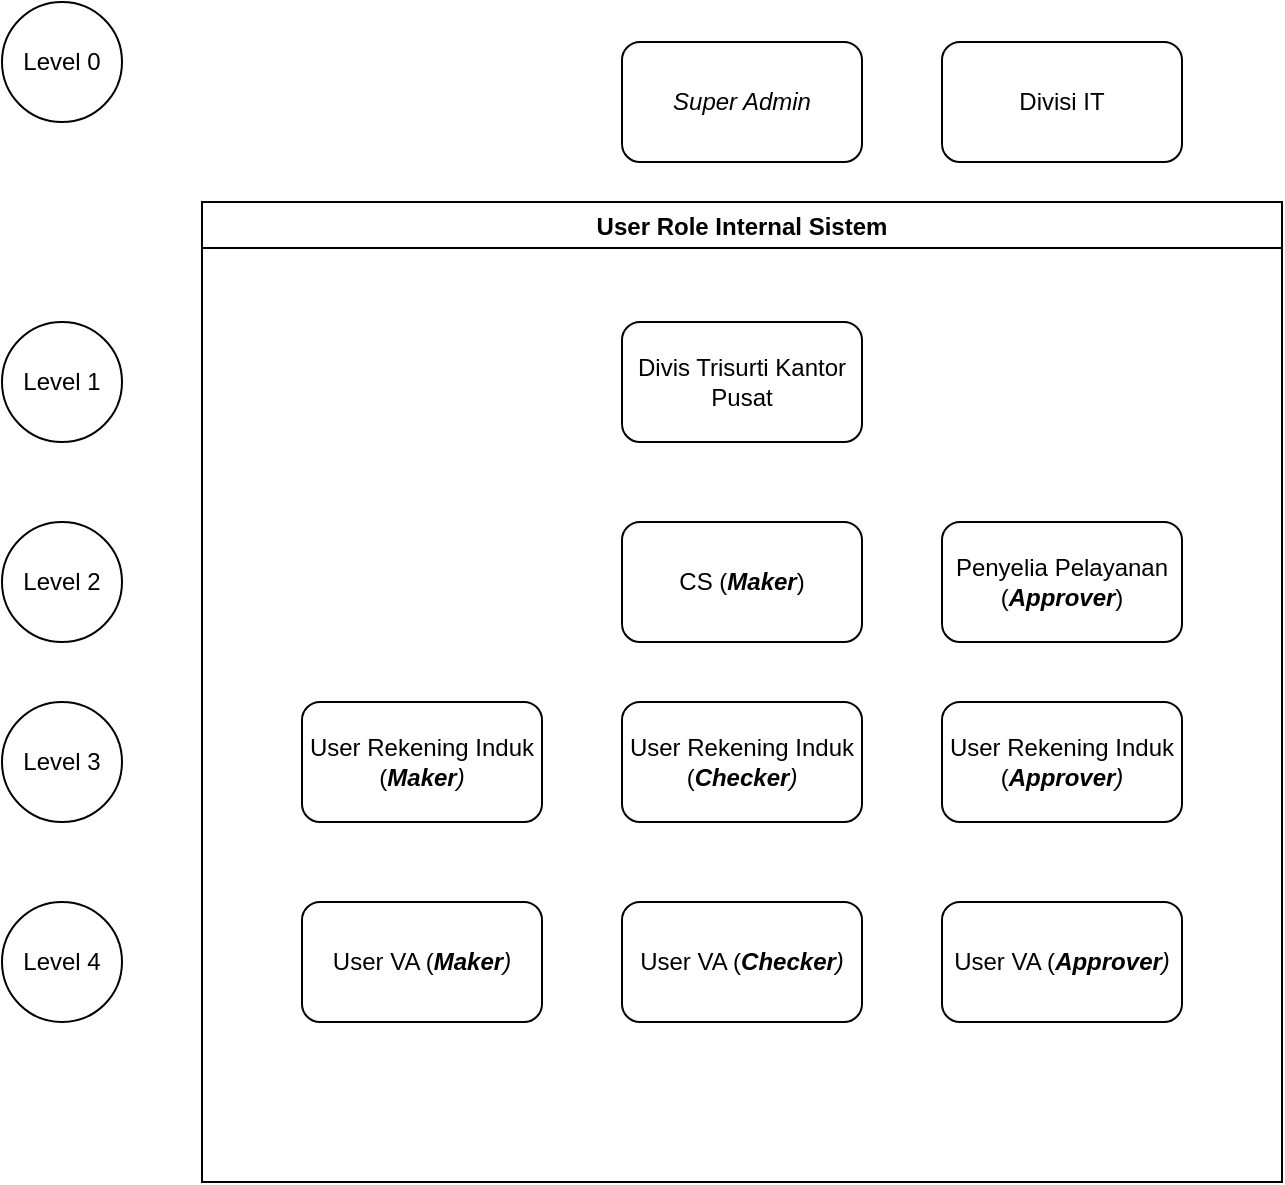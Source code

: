 <mxfile version="18.0.1" type="github" pages="14">
  <diagram id="gvQkwYD1wpzPKUAtZPDy" name="Actor or User Role">
    <mxGraphModel dx="1422" dy="786" grid="1" gridSize="10" guides="1" tooltips="1" connect="1" arrows="1" fold="1" page="1" pageScale="1" pageWidth="850" pageHeight="1100" math="0" shadow="0">
      <root>
        <mxCell id="0" />
        <mxCell id="1" parent="0" />
        <mxCell id="iVadBqp8KiOlDJwOdGYh-15" value="User Role Internal Sistem" style="swimlane;" parent="1" vertex="1">
          <mxGeometry x="140" y="140" width="540" height="490" as="geometry" />
        </mxCell>
        <mxCell id="iVadBqp8KiOlDJwOdGYh-1" value="CS (&lt;i&gt;&lt;b&gt;Maker&lt;/b&gt;&lt;/i&gt;)" style="rounded=1;whiteSpace=wrap;html=1;" parent="iVadBqp8KiOlDJwOdGYh-15" vertex="1">
          <mxGeometry x="210" y="160" width="120" height="60" as="geometry" />
        </mxCell>
        <mxCell id="iVadBqp8KiOlDJwOdGYh-2" value="User Rekening Induk (&lt;i&gt;&lt;b&gt;Maker&lt;/b&gt;)&lt;/i&gt;" style="rounded=1;whiteSpace=wrap;html=1;" parent="iVadBqp8KiOlDJwOdGYh-15" vertex="1">
          <mxGeometry x="50" y="250" width="120" height="60" as="geometry" />
        </mxCell>
        <mxCell id="iVadBqp8KiOlDJwOdGYh-3" value="User Rekening Induk (&lt;i&gt;&lt;b&gt;Checker&lt;/b&gt;)&lt;/i&gt;" style="rounded=1;whiteSpace=wrap;html=1;" parent="iVadBqp8KiOlDJwOdGYh-15" vertex="1">
          <mxGeometry x="210" y="250" width="120" height="60" as="geometry" />
        </mxCell>
        <mxCell id="iVadBqp8KiOlDJwOdGYh-4" value="User Rekening Induk (&lt;i&gt;&lt;b&gt;Approver&lt;/b&gt;)&lt;/i&gt;" style="rounded=1;whiteSpace=wrap;html=1;" parent="iVadBqp8KiOlDJwOdGYh-15" vertex="1">
          <mxGeometry x="370" y="250" width="120" height="60" as="geometry" />
        </mxCell>
        <mxCell id="iVadBqp8KiOlDJwOdGYh-5" value="User VA (&lt;i&gt;&lt;b&gt;Maker&lt;/b&gt;)&lt;/i&gt;" style="rounded=1;whiteSpace=wrap;html=1;" parent="iVadBqp8KiOlDJwOdGYh-15" vertex="1">
          <mxGeometry x="50" y="350" width="120" height="60" as="geometry" />
        </mxCell>
        <mxCell id="iVadBqp8KiOlDJwOdGYh-6" value="User VA (&lt;i&gt;&lt;b&gt;Checker&lt;/b&gt;)&lt;/i&gt;" style="rounded=1;whiteSpace=wrap;html=1;" parent="iVadBqp8KiOlDJwOdGYh-15" vertex="1">
          <mxGeometry x="210" y="350" width="120" height="60" as="geometry" />
        </mxCell>
        <mxCell id="iVadBqp8KiOlDJwOdGYh-8" value="User VA (&lt;i&gt;&lt;b&gt;Approver&lt;/b&gt;)&lt;/i&gt;" style="rounded=1;whiteSpace=wrap;html=1;" parent="iVadBqp8KiOlDJwOdGYh-15" vertex="1">
          <mxGeometry x="370" y="350" width="120" height="60" as="geometry" />
        </mxCell>
        <mxCell id="iVadBqp8KiOlDJwOdGYh-9" value="Divis Trisurti Kantor Pusat" style="rounded=1;whiteSpace=wrap;html=1;" parent="iVadBqp8KiOlDJwOdGYh-15" vertex="1">
          <mxGeometry x="210" y="60" width="120" height="60" as="geometry" />
        </mxCell>
        <mxCell id="k8o63jUfa78Hj-n1lb_f-1" value="Penyelia Pelayanan (&lt;b&gt;&lt;i&gt;Approver&lt;/i&gt;&lt;/b&gt;)" style="rounded=1;whiteSpace=wrap;html=1;" parent="iVadBqp8KiOlDJwOdGYh-15" vertex="1">
          <mxGeometry x="370" y="160" width="120" height="60" as="geometry" />
        </mxCell>
        <mxCell id="iVadBqp8KiOlDJwOdGYh-16" value="Level 1" style="ellipse;whiteSpace=wrap;html=1;aspect=fixed;" parent="1" vertex="1">
          <mxGeometry x="40" y="200" width="60" height="60" as="geometry" />
        </mxCell>
        <mxCell id="iVadBqp8KiOlDJwOdGYh-17" value="Level 2" style="ellipse;whiteSpace=wrap;html=1;aspect=fixed;" parent="1" vertex="1">
          <mxGeometry x="40" y="300" width="60" height="60" as="geometry" />
        </mxCell>
        <mxCell id="iVadBqp8KiOlDJwOdGYh-18" value="Level 3" style="ellipse;whiteSpace=wrap;html=1;aspect=fixed;" parent="1" vertex="1">
          <mxGeometry x="40" y="390" width="60" height="60" as="geometry" />
        </mxCell>
        <mxCell id="iVadBqp8KiOlDJwOdGYh-19" value="Level 4" style="ellipse;whiteSpace=wrap;html=1;aspect=fixed;" parent="1" vertex="1">
          <mxGeometry x="40" y="490" width="60" height="60" as="geometry" />
        </mxCell>
        <mxCell id="iVadBqp8KiOlDJwOdGYh-20" value="Level 0" style="ellipse;whiteSpace=wrap;html=1;aspect=fixed;" parent="1" vertex="1">
          <mxGeometry x="40" y="40" width="60" height="60" as="geometry" />
        </mxCell>
        <mxCell id="iVadBqp8KiOlDJwOdGYh-11" value="&lt;i&gt;Super Admin&lt;/i&gt;" style="rounded=1;whiteSpace=wrap;html=1;" parent="1" vertex="1">
          <mxGeometry x="350" y="60" width="120" height="60" as="geometry" />
        </mxCell>
        <mxCell id="vQTT1CyCRL84iEyOzGLP-1" value="Divisi IT" style="rounded=1;whiteSpace=wrap;html=1;" parent="1" vertex="1">
          <mxGeometry x="510" y="60" width="120" height="60" as="geometry" />
        </mxCell>
      </root>
    </mxGraphModel>
  </diagram>
  <diagram id="S9-TvlgTVQnb_o88Ao3j" name="Use Case">
    <mxGraphModel dx="1422" dy="1886" grid="1" gridSize="10" guides="1" tooltips="1" connect="1" arrows="1" fold="1" page="1" pageScale="1" pageWidth="850" pageHeight="1100" math="0" shadow="0">
      <root>
        <mxCell id="0" />
        <mxCell id="1" parent="0" />
        <mxCell id="EE5F9ga1tDx6pTcy7FK6-2" style="edgeStyle=none;rounded=0;orthogonalLoop=1;jettySize=auto;html=1;entryX=1;entryY=0.5;entryDx=0;entryDy=0;" parent="1" source="bmf4C5ljFOlbd8LhVA5d-1" target="EE5F9ga1tDx6pTcy7FK6-1" edge="1">
          <mxGeometry relative="1" as="geometry" />
        </mxCell>
        <mxCell id="EE5F9ga1tDx6pTcy7FK6-4" style="edgeStyle=none;rounded=0;orthogonalLoop=1;jettySize=auto;html=1;entryX=1;entryY=0.5;entryDx=0;entryDy=0;" parent="1" source="bmf4C5ljFOlbd8LhVA5d-1" target="EE5F9ga1tDx6pTcy7FK6-3" edge="1">
          <mxGeometry relative="1" as="geometry" />
        </mxCell>
        <mxCell id="5gYrlPkNIZGWHcSdsvXh-5" style="edgeStyle=none;rounded=0;orthogonalLoop=1;jettySize=auto;html=1;entryX=1;entryY=0.5;entryDx=0;entryDy=0;" parent="1" source="bmf4C5ljFOlbd8LhVA5d-1" target="5gYrlPkNIZGWHcSdsvXh-1" edge="1">
          <mxGeometry relative="1" as="geometry" />
        </mxCell>
        <mxCell id="bmf4C5ljFOlbd8LhVA5d-1" value="CS (&lt;i&gt;&lt;b&gt;Maker&lt;/b&gt;&lt;/i&gt;)" style="shape=umlActor;verticalLabelPosition=bottom;verticalAlign=top;html=1;outlineConnect=0;" parent="1" vertex="1">
          <mxGeometry x="670" y="130" width="30" height="60" as="geometry" />
        </mxCell>
        <mxCell id="EE5F9ga1tDx6pTcy7FK6-6" style="edgeStyle=none;rounded=0;orthogonalLoop=1;jettySize=auto;html=1;entryX=1;entryY=0.5;entryDx=0;entryDy=0;" parent="1" source="bmf4C5ljFOlbd8LhVA5d-2" target="EE5F9ga1tDx6pTcy7FK6-5" edge="1">
          <mxGeometry relative="1" as="geometry" />
        </mxCell>
        <mxCell id="EE5F9ga1tDx6pTcy7FK6-8" style="edgeStyle=none;rounded=0;orthogonalLoop=1;jettySize=auto;html=1;entryX=1;entryY=0.5;entryDx=0;entryDy=0;" parent="1" source="bmf4C5ljFOlbd8LhVA5d-2" target="EE5F9ga1tDx6pTcy7FK6-7" edge="1">
          <mxGeometry relative="1" as="geometry" />
        </mxCell>
        <mxCell id="EE5F9ga1tDx6pTcy7FK6-12" style="edgeStyle=none;rounded=0;orthogonalLoop=1;jettySize=auto;html=1;entryX=1;entryY=0.5;entryDx=0;entryDy=0;" parent="1" source="bmf4C5ljFOlbd8LhVA5d-2" target="EE5F9ga1tDx6pTcy7FK6-10" edge="1">
          <mxGeometry relative="1" as="geometry" />
        </mxCell>
        <mxCell id="EE5F9ga1tDx6pTcy7FK6-21" style="edgeStyle=none;rounded=0;orthogonalLoop=1;jettySize=auto;html=1;entryX=1;entryY=0.5;entryDx=0;entryDy=0;" parent="1" source="bmf4C5ljFOlbd8LhVA5d-2" target="EE5F9ga1tDx6pTcy7FK6-19" edge="1">
          <mxGeometry relative="1" as="geometry" />
        </mxCell>
        <mxCell id="EE5F9ga1tDx6pTcy7FK6-23" style="edgeStyle=none;rounded=0;orthogonalLoop=1;jettySize=auto;html=1;entryX=1;entryY=0.5;entryDx=0;entryDy=0;" parent="1" source="bmf4C5ljFOlbd8LhVA5d-2" target="EE5F9ga1tDx6pTcy7FK6-20" edge="1">
          <mxGeometry relative="1" as="geometry" />
        </mxCell>
        <mxCell id="5gYrlPkNIZGWHcSdsvXh-7" style="edgeStyle=none;rounded=0;orthogonalLoop=1;jettySize=auto;html=1;entryX=1;entryY=0.5;entryDx=0;entryDy=0;" parent="1" source="bmf4C5ljFOlbd8LhVA5d-2" target="5gYrlPkNIZGWHcSdsvXh-1" edge="1">
          <mxGeometry relative="1" as="geometry" />
        </mxCell>
        <mxCell id="bmf4C5ljFOlbd8LhVA5d-2" value="User Rekening Induk (&lt;i&gt;&lt;b&gt;Maker&lt;/b&gt;&lt;/i&gt;)" style="shape=umlActor;verticalLabelPosition=bottom;verticalAlign=top;html=1;outlineConnect=0;" parent="1" vertex="1">
          <mxGeometry x="667.85" y="500" width="34.29" height="60" as="geometry" />
        </mxCell>
        <mxCell id="EE5F9ga1tDx6pTcy7FK6-25" style="edgeStyle=none;rounded=0;orthogonalLoop=1;jettySize=auto;html=1;entryX=1;entryY=0.5;entryDx=0;entryDy=0;" parent="1" source="dHPQ9p6kpo_Xn5owFGCo-1" target="EE5F9ga1tDx6pTcy7FK6-13" edge="1">
          <mxGeometry relative="1" as="geometry" />
        </mxCell>
        <mxCell id="EE5F9ga1tDx6pTcy7FK6-26" style="edgeStyle=none;rounded=0;orthogonalLoop=1;jettySize=auto;html=1;entryX=1;entryY=0.5;entryDx=0;entryDy=0;" parent="1" source="dHPQ9p6kpo_Xn5owFGCo-1" target="EE5F9ga1tDx6pTcy7FK6-14" edge="1">
          <mxGeometry relative="1" as="geometry" />
        </mxCell>
        <mxCell id="EE5F9ga1tDx6pTcy7FK6-27" style="edgeStyle=none;rounded=0;orthogonalLoop=1;jettySize=auto;html=1;entryX=1;entryY=0.5;entryDx=0;entryDy=0;" parent="1" source="dHPQ9p6kpo_Xn5owFGCo-1" target="EE5F9ga1tDx6pTcy7FK6-15" edge="1">
          <mxGeometry relative="1" as="geometry" />
        </mxCell>
        <mxCell id="EE5F9ga1tDx6pTcy7FK6-35" style="edgeStyle=none;rounded=0;orthogonalLoop=1;jettySize=auto;html=1;entryX=1;entryY=0.5;entryDx=0;entryDy=0;" parent="1" source="dHPQ9p6kpo_Xn5owFGCo-1" target="EE5F9ga1tDx6pTcy7FK6-17" edge="1">
          <mxGeometry relative="1" as="geometry" />
        </mxCell>
        <mxCell id="EE5F9ga1tDx6pTcy7FK6-36" style="edgeStyle=none;rounded=0;orthogonalLoop=1;jettySize=auto;html=1;entryX=1;entryY=0.5;entryDx=0;entryDy=0;" parent="1" source="dHPQ9p6kpo_Xn5owFGCo-1" target="EE5F9ga1tDx6pTcy7FK6-18" edge="1">
          <mxGeometry relative="1" as="geometry" />
        </mxCell>
        <mxCell id="5gYrlPkNIZGWHcSdsvXh-9" style="edgeStyle=none;rounded=0;orthogonalLoop=1;jettySize=auto;html=1;entryX=1;entryY=0.5;entryDx=0;entryDy=0;" parent="1" source="dHPQ9p6kpo_Xn5owFGCo-1" target="5gYrlPkNIZGWHcSdsvXh-1" edge="1">
          <mxGeometry relative="1" as="geometry" />
        </mxCell>
        <mxCell id="dHPQ9p6kpo_Xn5owFGCo-1" value="User Rekening Induk (&lt;b&gt;&lt;i&gt;Checker&lt;/i&gt;&lt;/b&gt;)" style="shape=umlActor;verticalLabelPosition=bottom;verticalAlign=top;html=1;outlineConnect=0;" parent="1" vertex="1">
          <mxGeometry x="670" y="1010" width="30" height="60" as="geometry" />
        </mxCell>
        <mxCell id="5gYrlPkNIZGWHcSdsvXh-16" style="edgeStyle=none;rounded=0;orthogonalLoop=1;jettySize=auto;html=1;entryX=1;entryY=0.5;entryDx=0;entryDy=0;" parent="1" source="yXBeUPJy_ZY4BnMqiwiV-1" target="5gYrlPkNIZGWHcSdsvXh-15" edge="1">
          <mxGeometry relative="1" as="geometry" />
        </mxCell>
        <mxCell id="5gYrlPkNIZGWHcSdsvXh-22" style="edgeStyle=none;rounded=0;orthogonalLoop=1;jettySize=auto;html=1;entryX=1;entryY=0.5;entryDx=0;entryDy=0;" parent="1" source="yXBeUPJy_ZY4BnMqiwiV-1" target="5gYrlPkNIZGWHcSdsvXh-18" edge="1">
          <mxGeometry relative="1" as="geometry" />
        </mxCell>
        <mxCell id="5gYrlPkNIZGWHcSdsvXh-25" style="edgeStyle=none;rounded=0;orthogonalLoop=1;jettySize=auto;html=1;entryX=1;entryY=0.5;entryDx=0;entryDy=0;" parent="1" source="yXBeUPJy_ZY4BnMqiwiV-1" target="5gYrlPkNIZGWHcSdsvXh-19" edge="1">
          <mxGeometry relative="1" as="geometry" />
        </mxCell>
        <mxCell id="5gYrlPkNIZGWHcSdsvXh-28" style="edgeStyle=none;rounded=0;orthogonalLoop=1;jettySize=auto;html=1;entryX=1;entryY=0.5;entryDx=0;entryDy=0;" parent="1" source="yXBeUPJy_ZY4BnMqiwiV-1" target="5gYrlPkNIZGWHcSdsvXh-21" edge="1">
          <mxGeometry relative="1" as="geometry" />
        </mxCell>
        <mxCell id="5gYrlPkNIZGWHcSdsvXh-30" style="edgeStyle=none;rounded=0;orthogonalLoop=1;jettySize=auto;html=1;entryX=1;entryY=0.5;entryDx=0;entryDy=0;" parent="1" source="yXBeUPJy_ZY4BnMqiwiV-1" target="5gYrlPkNIZGWHcSdsvXh-20" edge="1">
          <mxGeometry relative="1" as="geometry" />
        </mxCell>
        <mxCell id="5gYrlPkNIZGWHcSdsvXh-33" style="edgeStyle=none;rounded=0;orthogonalLoop=1;jettySize=auto;html=1;entryX=1;entryY=0.5;entryDx=0;entryDy=0;" parent="1" source="yXBeUPJy_ZY4BnMqiwiV-1" target="5gYrlPkNIZGWHcSdsvXh-1" edge="1">
          <mxGeometry relative="1" as="geometry" />
        </mxCell>
        <mxCell id="yXBeUPJy_ZY4BnMqiwiV-1" value="User Rekening Induk (&lt;b&gt;&lt;i&gt;Approver&lt;/i&gt;&lt;/b&gt;)" style="shape=umlActor;verticalLabelPosition=bottom;verticalAlign=top;html=1;outlineConnect=0;" parent="1" vertex="1">
          <mxGeometry x="670" y="1690" width="30" height="60" as="geometry" />
        </mxCell>
        <mxCell id="5gYrlPkNIZGWHcSdsvXh-3" style="edgeStyle=none;rounded=0;orthogonalLoop=1;jettySize=auto;html=1;entryX=1;entryY=0.5;entryDx=0;entryDy=0;" parent="1" source="yXBeUPJy_ZY4BnMqiwiV-2" target="5gYrlPkNIZGWHcSdsvXh-2" edge="1">
          <mxGeometry relative="1" as="geometry" />
        </mxCell>
        <mxCell id="5gYrlPkNIZGWHcSdsvXh-4" style="edgeStyle=none;rounded=0;orthogonalLoop=1;jettySize=auto;html=1;entryX=1;entryY=0.5;entryDx=0;entryDy=0;" parent="1" source="yXBeUPJy_ZY4BnMqiwiV-2" target="5gYrlPkNIZGWHcSdsvXh-1" edge="1">
          <mxGeometry relative="1" as="geometry" />
        </mxCell>
        <mxCell id="5gYrlPkNIZGWHcSdsvXh-36" style="edgeStyle=none;rounded=0;orthogonalLoop=1;jettySize=auto;html=1;entryX=1;entryY=0.5;entryDx=0;entryDy=0;" parent="1" source="yXBeUPJy_ZY4BnMqiwiV-2" target="5gYrlPkNIZGWHcSdsvXh-35" edge="1">
          <mxGeometry relative="1" as="geometry" />
        </mxCell>
        <mxCell id="5gYrlPkNIZGWHcSdsvXh-38" style="edgeStyle=none;rounded=0;orthogonalLoop=1;jettySize=auto;html=1;entryX=1;entryY=0.5;entryDx=0;entryDy=0;" parent="1" source="yXBeUPJy_ZY4BnMqiwiV-2" target="5gYrlPkNIZGWHcSdsvXh-37" edge="1">
          <mxGeometry relative="1" as="geometry" />
        </mxCell>
        <mxCell id="yXBeUPJy_ZY4BnMqiwiV-2" value="&lt;span&gt;Divis Trisurti Kantor Pusat&lt;/span&gt;" style="shape=umlActor;verticalLabelPosition=bottom;verticalAlign=top;html=1;outlineConnect=0;" parent="1" vertex="1">
          <mxGeometry x="670" y="20" width="30" height="60" as="geometry" />
        </mxCell>
        <mxCell id="EE5F9ga1tDx6pTcy7FK6-9" style="edgeStyle=none;rounded=0;orthogonalLoop=1;jettySize=auto;html=1;entryX=0;entryY=0.5;entryDx=0;entryDy=0;" parent="1" source="Z2vIciOsJapQirO4XwJz-1" target="EE5F9ga1tDx6pTcy7FK6-7" edge="1">
          <mxGeometry relative="1" as="geometry" />
        </mxCell>
        <mxCell id="EE5F9ga1tDx6pTcy7FK6-11" style="edgeStyle=none;rounded=0;orthogonalLoop=1;jettySize=auto;html=1;entryX=0;entryY=0.5;entryDx=0;entryDy=0;" parent="1" source="Z2vIciOsJapQirO4XwJz-1" target="EE5F9ga1tDx6pTcy7FK6-10" edge="1">
          <mxGeometry relative="1" as="geometry" />
        </mxCell>
        <mxCell id="EE5F9ga1tDx6pTcy7FK6-22" style="edgeStyle=none;rounded=0;orthogonalLoop=1;jettySize=auto;html=1;entryX=0;entryY=0.5;entryDx=0;entryDy=0;" parent="1" source="Z2vIciOsJapQirO4XwJz-1" target="EE5F9ga1tDx6pTcy7FK6-19" edge="1">
          <mxGeometry relative="1" as="geometry" />
        </mxCell>
        <mxCell id="EE5F9ga1tDx6pTcy7FK6-24" style="edgeStyle=none;rounded=0;orthogonalLoop=1;jettySize=auto;html=1;entryX=0;entryY=0.5;entryDx=0;entryDy=0;" parent="1" source="Z2vIciOsJapQirO4XwJz-1" target="EE5F9ga1tDx6pTcy7FK6-20" edge="1">
          <mxGeometry relative="1" as="geometry" />
        </mxCell>
        <mxCell id="5gYrlPkNIZGWHcSdsvXh-6" style="edgeStyle=none;rounded=0;orthogonalLoop=1;jettySize=auto;html=1;entryX=0;entryY=0.5;entryDx=0;entryDy=0;" parent="1" source="Z2vIciOsJapQirO4XwJz-1" target="5gYrlPkNIZGWHcSdsvXh-1" edge="1">
          <mxGeometry relative="1" as="geometry" />
        </mxCell>
        <mxCell id="Z2vIciOsJapQirO4XwJz-1" value="User VA (&lt;i&gt;&lt;b&gt;Maker&lt;/b&gt;&lt;/i&gt;)" style="shape=umlActor;verticalLabelPosition=bottom;verticalAlign=top;html=1;outlineConnect=0;" parent="1" vertex="1">
          <mxGeometry x="120" y="490" width="30" height="60" as="geometry" />
        </mxCell>
        <mxCell id="EE5F9ga1tDx6pTcy7FK6-28" style="edgeStyle=none;rounded=0;orthogonalLoop=1;jettySize=auto;html=1;entryX=0;entryY=0.5;entryDx=0;entryDy=0;" parent="1" source="Z2vIciOsJapQirO4XwJz-2" target="EE5F9ga1tDx6pTcy7FK6-13" edge="1">
          <mxGeometry relative="1" as="geometry" />
        </mxCell>
        <mxCell id="EE5F9ga1tDx6pTcy7FK6-29" style="edgeStyle=none;rounded=0;orthogonalLoop=1;jettySize=auto;html=1;entryX=0;entryY=0.5;entryDx=0;entryDy=0;" parent="1" source="Z2vIciOsJapQirO4XwJz-2" target="EE5F9ga1tDx6pTcy7FK6-14" edge="1">
          <mxGeometry relative="1" as="geometry" />
        </mxCell>
        <mxCell id="EE5F9ga1tDx6pTcy7FK6-30" style="edgeStyle=none;rounded=0;orthogonalLoop=1;jettySize=auto;html=1;entryX=0;entryY=0.5;entryDx=0;entryDy=0;" parent="1" source="Z2vIciOsJapQirO4XwJz-2" target="EE5F9ga1tDx6pTcy7FK6-15" edge="1">
          <mxGeometry relative="1" as="geometry" />
        </mxCell>
        <mxCell id="EE5F9ga1tDx6pTcy7FK6-33" style="edgeStyle=none;rounded=0;orthogonalLoop=1;jettySize=auto;html=1;entryX=0;entryY=0.5;entryDx=0;entryDy=0;" parent="1" source="Z2vIciOsJapQirO4XwJz-2" target="EE5F9ga1tDx6pTcy7FK6-17" edge="1">
          <mxGeometry relative="1" as="geometry" />
        </mxCell>
        <mxCell id="EE5F9ga1tDx6pTcy7FK6-34" style="edgeStyle=none;rounded=0;orthogonalLoop=1;jettySize=auto;html=1;entryX=0;entryY=0.5;entryDx=0;entryDy=0;" parent="1" source="Z2vIciOsJapQirO4XwJz-2" target="EE5F9ga1tDx6pTcy7FK6-18" edge="1">
          <mxGeometry relative="1" as="geometry" />
        </mxCell>
        <mxCell id="5gYrlPkNIZGWHcSdsvXh-8" style="edgeStyle=none;rounded=0;orthogonalLoop=1;jettySize=auto;html=1;entryX=0;entryY=0.5;entryDx=0;entryDy=0;" parent="1" source="Z2vIciOsJapQirO4XwJz-2" target="5gYrlPkNIZGWHcSdsvXh-1" edge="1">
          <mxGeometry relative="1" as="geometry" />
        </mxCell>
        <mxCell id="Z2vIciOsJapQirO4XwJz-2" value="User VA (&lt;b&gt;&lt;i&gt;Checker&lt;/i&gt;&lt;/b&gt;)" style="shape=umlActor;verticalLabelPosition=bottom;verticalAlign=top;html=1;outlineConnect=0;" parent="1" vertex="1">
          <mxGeometry x="160" y="1020" width="30" height="60" as="geometry" />
        </mxCell>
        <mxCell id="5gYrlPkNIZGWHcSdsvXh-17" style="edgeStyle=none;rounded=0;orthogonalLoop=1;jettySize=auto;html=1;entryX=0;entryY=0.5;entryDx=0;entryDy=0;" parent="1" source="Z2vIciOsJapQirO4XwJz-3" target="5gYrlPkNIZGWHcSdsvXh-15" edge="1">
          <mxGeometry relative="1" as="geometry" />
        </mxCell>
        <mxCell id="5gYrlPkNIZGWHcSdsvXh-23" style="edgeStyle=none;rounded=0;orthogonalLoop=1;jettySize=auto;html=1;entryX=0;entryY=0.5;entryDx=0;entryDy=0;" parent="1" source="Z2vIciOsJapQirO4XwJz-3" target="5gYrlPkNIZGWHcSdsvXh-18" edge="1">
          <mxGeometry relative="1" as="geometry" />
        </mxCell>
        <mxCell id="5gYrlPkNIZGWHcSdsvXh-24" style="edgeStyle=none;rounded=0;orthogonalLoop=1;jettySize=auto;html=1;entryX=0;entryY=0.5;entryDx=0;entryDy=0;" parent="1" source="Z2vIciOsJapQirO4XwJz-3" target="5gYrlPkNIZGWHcSdsvXh-19" edge="1">
          <mxGeometry relative="1" as="geometry" />
        </mxCell>
        <mxCell id="5gYrlPkNIZGWHcSdsvXh-26" style="edgeStyle=none;rounded=0;orthogonalLoop=1;jettySize=auto;html=1;entryX=0;entryY=0.5;entryDx=0;entryDy=0;" parent="1" source="Z2vIciOsJapQirO4XwJz-3" target="5gYrlPkNIZGWHcSdsvXh-20" edge="1">
          <mxGeometry relative="1" as="geometry" />
        </mxCell>
        <mxCell id="5gYrlPkNIZGWHcSdsvXh-27" style="edgeStyle=none;rounded=0;orthogonalLoop=1;jettySize=auto;html=1;entryX=0;entryY=0.5;entryDx=0;entryDy=0;" parent="1" source="Z2vIciOsJapQirO4XwJz-3" target="5gYrlPkNIZGWHcSdsvXh-21" edge="1">
          <mxGeometry relative="1" as="geometry" />
        </mxCell>
        <mxCell id="5gYrlPkNIZGWHcSdsvXh-32" style="edgeStyle=none;rounded=0;orthogonalLoop=1;jettySize=auto;html=1;entryX=0;entryY=0.5;entryDx=0;entryDy=0;" parent="1" source="Z2vIciOsJapQirO4XwJz-3" target="5gYrlPkNIZGWHcSdsvXh-1" edge="1">
          <mxGeometry relative="1" as="geometry" />
        </mxCell>
        <mxCell id="Z2vIciOsJapQirO4XwJz-3" value="User VA (&lt;b&gt;&lt;i&gt;Approver&lt;/i&gt;&lt;/b&gt;)" style="shape=umlActor;verticalLabelPosition=bottom;verticalAlign=top;html=1;outlineConnect=0;" parent="1" vertex="1">
          <mxGeometry x="160" y="1690" width="30" height="60" as="geometry" />
        </mxCell>
        <mxCell id="EE5F9ga1tDx6pTcy7FK6-1" value="Pendaftaran Mitra" style="ellipse;whiteSpace=wrap;html=1;" parent="1" vertex="1">
          <mxGeometry x="355" y="125" width="140" height="70" as="geometry" />
        </mxCell>
        <mxCell id="EE5F9ga1tDx6pTcy7FK6-3" value="Pendaftaran User Rekening Induk" style="ellipse;whiteSpace=wrap;html=1;" parent="1" vertex="1">
          <mxGeometry x="355" y="230" width="140" height="70" as="geometry" />
        </mxCell>
        <mxCell id="EE5F9ga1tDx6pTcy7FK6-5" value="Pendaftaran User VA" style="ellipse;whiteSpace=wrap;html=1;" parent="1" vertex="1">
          <mxGeometry x="355" y="330" width="140" height="70" as="geometry" />
        </mxCell>
        <mxCell id="EE5F9ga1tDx6pTcy7FK6-7" value="Pendaftaran Instansi" style="ellipse;whiteSpace=wrap;html=1;" parent="1" vertex="1">
          <mxGeometry x="355" y="430" width="140" height="70" as="geometry" />
        </mxCell>
        <mxCell id="EE5F9ga1tDx6pTcy7FK6-10" value="Management VA" style="ellipse;whiteSpace=wrap;html=1;" parent="1" vertex="1">
          <mxGeometry x="355" y="530" width="140" height="70" as="geometry" />
        </mxCell>
        <mxCell id="EE5F9ga1tDx6pTcy7FK6-13" value="Mengecek Pendaftaran User VA" style="ellipse;whiteSpace=wrap;html=1;" parent="1" vertex="1">
          <mxGeometry x="355" y="810" width="140" height="70" as="geometry" />
        </mxCell>
        <mxCell id="EE5F9ga1tDx6pTcy7FK6-14" value="Mengecek Pendaftaran Instansi" style="ellipse;whiteSpace=wrap;html=1;" parent="1" vertex="1">
          <mxGeometry x="355" y="910" width="140" height="70" as="geometry" />
        </mxCell>
        <mxCell id="EE5F9ga1tDx6pTcy7FK6-15" value="Mengecek&lt;br&gt;Penerbitan/&lt;br&gt;Perubahan/&lt;br&gt;Penghapusan VA" style="ellipse;whiteSpace=wrap;html=1;" parent="1" vertex="1">
          <mxGeometry x="355" y="1010" width="140" height="70" as="geometry" />
        </mxCell>
        <mxCell id="EE5F9ga1tDx6pTcy7FK6-17" value="Mengecek Pooling Saldo VA" style="ellipse;whiteSpace=wrap;html=1;" parent="1" vertex="1">
          <mxGeometry x="355" y="1110" width="140" height="70" as="geometry" />
        </mxCell>
        <mxCell id="EE5F9ga1tDx6pTcy7FK6-18" value="Mengecek Disbursement Saldo VA" style="ellipse;whiteSpace=wrap;html=1;" parent="1" vertex="1">
          <mxGeometry x="355" y="1210" width="140" height="70" as="geometry" />
        </mxCell>
        <mxCell id="EE5F9ga1tDx6pTcy7FK6-19" value="Pooling Saldo VA" style="ellipse;whiteSpace=wrap;html=1;" parent="1" vertex="1">
          <mxGeometry x="355" y="630" width="140" height="70" as="geometry" />
        </mxCell>
        <mxCell id="EE5F9ga1tDx6pTcy7FK6-20" value="Disbursement Saldo VA" style="ellipse;whiteSpace=wrap;html=1;" parent="1" vertex="1">
          <mxGeometry x="355" y="720" width="140" height="70" as="geometry" />
        </mxCell>
        <mxCell id="5gYrlPkNIZGWHcSdsvXh-1" value="Dashboard" style="ellipse;whiteSpace=wrap;html=1;" parent="1" vertex="1">
          <mxGeometry x="355" y="20" width="140" height="70" as="geometry" />
        </mxCell>
        <mxCell id="5gYrlPkNIZGWHcSdsvXh-2" value="Mengelola Pengaturan Biaya" style="ellipse;whiteSpace=wrap;html=1;" parent="1" vertex="1">
          <mxGeometry x="355" y="-80" width="140" height="70" as="geometry" />
        </mxCell>
        <mxCell id="5gYrlPkNIZGWHcSdsvXh-12" style="edgeStyle=none;rounded=0;orthogonalLoop=1;jettySize=auto;html=1;entryX=1;entryY=0.5;entryDx=0;entryDy=0;" parent="1" source="5gYrlPkNIZGWHcSdsvXh-10" target="5gYrlPkNIZGWHcSdsvXh-11" edge="1">
          <mxGeometry relative="1" as="geometry" />
        </mxCell>
        <mxCell id="5gYrlPkNIZGWHcSdsvXh-14" style="edgeStyle=none;rounded=0;orthogonalLoop=1;jettySize=auto;html=1;entryX=1;entryY=0.5;entryDx=0;entryDy=0;" parent="1" source="5gYrlPkNIZGWHcSdsvXh-10" target="5gYrlPkNIZGWHcSdsvXh-13" edge="1">
          <mxGeometry relative="1" as="geometry" />
        </mxCell>
        <mxCell id="5gYrlPkNIZGWHcSdsvXh-31" style="edgeStyle=none;rounded=0;orthogonalLoop=1;jettySize=auto;html=1;entryX=1;entryY=0.5;entryDx=0;entryDy=0;" parent="1" source="5gYrlPkNIZGWHcSdsvXh-10" target="5gYrlPkNIZGWHcSdsvXh-1" edge="1">
          <mxGeometry relative="1" as="geometry" />
        </mxCell>
        <mxCell id="5gYrlPkNIZGWHcSdsvXh-10" value="Penyelia Pelayanan (&lt;b&gt;&lt;i&gt;Approver&lt;/i&gt;&lt;/b&gt;)" style="shape=umlActor;verticalLabelPosition=bottom;verticalAlign=top;html=1;outlineConnect=0;" parent="1" vertex="1">
          <mxGeometry x="667.85" y="1405" width="30" height="60" as="geometry" />
        </mxCell>
        <mxCell id="5gYrlPkNIZGWHcSdsvXh-11" value="Mengotorisasi Pendaftaran Mitra" style="ellipse;whiteSpace=wrap;html=1;" parent="1" vertex="1">
          <mxGeometry x="355" y="1310" width="140" height="70" as="geometry" />
        </mxCell>
        <mxCell id="5gYrlPkNIZGWHcSdsvXh-13" value="Mengotorisasi Pendaftaran User Rekening Induk" style="ellipse;whiteSpace=wrap;html=1;" parent="1" vertex="1">
          <mxGeometry x="355" y="1410" width="140" height="70" as="geometry" />
        </mxCell>
        <mxCell id="5gYrlPkNIZGWHcSdsvXh-15" value="Mengotorisasi Pendaftaran User VA" style="ellipse;whiteSpace=wrap;html=1;" parent="1" vertex="1">
          <mxGeometry x="355" y="1520" width="140" height="70" as="geometry" />
        </mxCell>
        <mxCell id="5gYrlPkNIZGWHcSdsvXh-18" value="Mengotorisasi Pendaftaran Instansi" style="ellipse;whiteSpace=wrap;html=1;" parent="1" vertex="1">
          <mxGeometry x="355" y="1620" width="140" height="70" as="geometry" />
        </mxCell>
        <mxCell id="5gYrlPkNIZGWHcSdsvXh-19" value="Mengotorisasi&lt;br&gt;Penerbitan/&lt;br&gt;Perubahan/&lt;br&gt;Penghapusan VA" style="ellipse;whiteSpace=wrap;html=1;" parent="1" vertex="1">
          <mxGeometry x="355" y="1720" width="140" height="70" as="geometry" />
        </mxCell>
        <mxCell id="5gYrlPkNIZGWHcSdsvXh-20" value="Mengotorisasi Pooling Saldo VA" style="ellipse;whiteSpace=wrap;html=1;" parent="1" vertex="1">
          <mxGeometry x="355" y="1820" width="140" height="70" as="geometry" />
        </mxCell>
        <mxCell id="5gYrlPkNIZGWHcSdsvXh-21" value="Mengotorisasi Disbursement Saldo VA" style="ellipse;whiteSpace=wrap;html=1;" parent="1" vertex="1">
          <mxGeometry x="355" y="1920" width="140" height="70" as="geometry" />
        </mxCell>
        <mxCell id="5gYrlPkNIZGWHcSdsvXh-35" value="Mengelola User - CS, Penyelia Pelayanan" style="ellipse;whiteSpace=wrap;html=1;" parent="1" vertex="1">
          <mxGeometry x="355" y="-180" width="140" height="70" as="geometry" />
        </mxCell>
        <mxCell id="5gYrlPkNIZGWHcSdsvXh-37" value="Mengelola Grup Hak Akses" style="ellipse;whiteSpace=wrap;html=1;" parent="1" vertex="1">
          <mxGeometry x="355" y="-280" width="140" height="70" as="geometry" />
        </mxCell>
        <mxCell id="5gYrlPkNIZGWHcSdsvXh-39" value="Memantau log aktivitas user dashboard va" style="ellipse;whiteSpace=wrap;html=1;" parent="1" vertex="1">
          <mxGeometry x="355" y="2020" width="140" height="70" as="geometry" />
        </mxCell>
        <mxCell id="PXH0fNNTPpQ8F-bkBiHJ-1" value="Memantau log API/Sistem VA" style="ellipse;whiteSpace=wrap;html=1;" parent="1" vertex="1">
          <mxGeometry x="355" y="2120" width="140" height="70" as="geometry" />
        </mxCell>
        <mxCell id="PXH0fNNTPpQ8F-bkBiHJ-4" style="edgeStyle=none;rounded=0;orthogonalLoop=1;jettySize=auto;html=1;entryX=1;entryY=0.5;entryDx=0;entryDy=0;" parent="1" source="PXH0fNNTPpQ8F-bkBiHJ-3" target="5gYrlPkNIZGWHcSdsvXh-39" edge="1">
          <mxGeometry relative="1" as="geometry" />
        </mxCell>
        <mxCell id="PXH0fNNTPpQ8F-bkBiHJ-6" style="edgeStyle=none;rounded=0;orthogonalLoop=1;jettySize=auto;html=1;entryX=1;entryY=0.5;entryDx=0;entryDy=0;" parent="1" source="PXH0fNNTPpQ8F-bkBiHJ-3" target="PXH0fNNTPpQ8F-bkBiHJ-1" edge="1">
          <mxGeometry relative="1" as="geometry" />
        </mxCell>
        <mxCell id="PXH0fNNTPpQ8F-bkBiHJ-3" value="Divisi IT" style="shape=umlActor;verticalLabelPosition=bottom;verticalAlign=top;html=1;outlineConnect=0;" parent="1" vertex="1">
          <mxGeometry x="669.99" y="2040" width="30" height="60" as="geometry" />
        </mxCell>
      </root>
    </mxGraphModel>
  </diagram>
  <diagram id="SmNRU1erCtqLG_-Dv8M6" name="Pendaftaran Mitra">
    <mxGraphModel dx="1422" dy="786" grid="1" gridSize="10" guides="1" tooltips="1" connect="1" arrows="1" fold="1" page="1" pageScale="1" pageWidth="850" pageHeight="1100" math="0" shadow="0">
      <root>
        <mxCell id="0" />
        <mxCell id="1" parent="0" />
        <mxCell id="lIsfOrrYL9Ei7_VLLFE4-6" style="rounded=0;orthogonalLoop=1;jettySize=auto;html=1;entryX=0;entryY=0.5;entryDx=0;entryDy=0;" parent="1" source="OeXhhrUXOCR9tPZ1Ta11-1" target="lIsfOrrYL9Ei7_VLLFE4-3" edge="1">
          <mxGeometry relative="1" as="geometry" />
        </mxCell>
        <mxCell id="OeXhhrUXOCR9tPZ1Ta11-1" value="CS (&lt;i&gt;&lt;b&gt;Maker&lt;/b&gt;&lt;/i&gt;)" style="shape=umlActor;verticalLabelPosition=bottom;verticalAlign=top;html=1;outlineConnect=0;" parent="1" vertex="1">
          <mxGeometry x="50" y="105" width="30" height="60" as="geometry" />
        </mxCell>
        <mxCell id="lIsfOrrYL9Ei7_VLLFE4-1" value="Pendaftaran Mitra (Sistem VA)" style="swimlane;startSize=23;" parent="1" vertex="1">
          <mxGeometry x="160" y="40" width="340" height="290" as="geometry" />
        </mxCell>
        <mxCell id="lIsfOrrYL9Ei7_VLLFE4-3" value="Mendaftarkan mitra" style="ellipse;whiteSpace=wrap;html=1;" parent="lIsfOrrYL9Ei7_VLLFE4-1" vertex="1">
          <mxGeometry x="100" y="60" width="140" height="70" as="geometry" />
        </mxCell>
        <mxCell id="WToofqdNeNG1-ViMHDfi-2" value="Mengotorisasi Pendaftaran mitra" style="ellipse;whiteSpace=wrap;html=1;" parent="lIsfOrrYL9Ei7_VLLFE4-1" vertex="1">
          <mxGeometry x="100" y="160" width="140" height="70" as="geometry" />
        </mxCell>
        <mxCell id="lIsfOrrYL9Ei7_VLLFE4-4" value="Core Banking" style="swimlane;startSize=23;" parent="1" vertex="1">
          <mxGeometry x="160" y="360" width="340" height="180" as="geometry" />
        </mxCell>
        <mxCell id="lIsfOrrYL9Ei7_VLLFE4-5" value="Mendaftarkan rekening induk" style="ellipse;whiteSpace=wrap;html=1;" parent="lIsfOrrYL9Ei7_VLLFE4-4" vertex="1">
          <mxGeometry x="100" y="60" width="140" height="70" as="geometry" />
        </mxCell>
        <mxCell id="lIsfOrrYL9Ei7_VLLFE4-7" value="&amp;lt;&amp;lt;extend&amp;gt;&amp;gt;" style="edgeStyle=none;rounded=0;orthogonalLoop=1;jettySize=auto;html=1;entryX=0.5;entryY=1;entryDx=0;entryDy=0;dashed=1;" parent="1" source="lIsfOrrYL9Ei7_VLLFE4-5" target="WToofqdNeNG1-ViMHDfi-2" edge="1">
          <mxGeometry relative="1" as="geometry" />
        </mxCell>
        <mxCell id="WToofqdNeNG1-ViMHDfi-3" style="edgeStyle=none;rounded=0;orthogonalLoop=1;jettySize=auto;html=1;entryX=1;entryY=0.5;entryDx=0;entryDy=0;" parent="1" source="WToofqdNeNG1-ViMHDfi-1" target="WToofqdNeNG1-ViMHDfi-2" edge="1">
          <mxGeometry relative="1" as="geometry" />
        </mxCell>
        <mxCell id="WToofqdNeNG1-ViMHDfi-1" value="Penyelia Pelayanan" style="shape=umlActor;verticalLabelPosition=bottom;verticalAlign=top;html=1;outlineConnect=0;" parent="1" vertex="1">
          <mxGeometry x="590" y="90" width="30" height="60" as="geometry" />
        </mxCell>
      </root>
    </mxGraphModel>
  </diagram>
  <diagram id="O3MqJ6W7yHwiPI5VdWyH" name="Pendaftaran User Rekening Induk">
    <mxGraphModel dx="1422" dy="786" grid="1" gridSize="10" guides="1" tooltips="1" connect="1" arrows="1" fold="1" page="1" pageScale="1" pageWidth="850" pageHeight="1100" math="0" shadow="0">
      <root>
        <mxCell id="0" />
        <mxCell id="1" parent="0" />
        <mxCell id="KNjY1w6h-GtB6_5_djgQ-1" style="rounded=0;orthogonalLoop=1;jettySize=auto;html=1;entryX=0;entryY=0.5;entryDx=0;entryDy=0;" parent="1" source="KNjY1w6h-GtB6_5_djgQ-2" target="KNjY1w6h-GtB6_5_djgQ-4" edge="1">
          <mxGeometry relative="1" as="geometry" />
        </mxCell>
        <mxCell id="KNjY1w6h-GtB6_5_djgQ-2" value="CS (&lt;i&gt;&lt;b&gt;Maker&lt;/b&gt;&lt;/i&gt;)" style="shape=umlActor;verticalLabelPosition=bottom;verticalAlign=top;html=1;outlineConnect=0;" parent="1" vertex="1">
          <mxGeometry x="50" y="105" width="30" height="60" as="geometry" />
        </mxCell>
        <mxCell id="KNjY1w6h-GtB6_5_djgQ-3" value="Pendaftaran User Rekening Induk (Sistem VA)" style="swimlane;startSize=23;" parent="1" vertex="1">
          <mxGeometry x="160" y="40" width="340" height="290" as="geometry" />
        </mxCell>
        <mxCell id="KNjY1w6h-GtB6_5_djgQ-4" value="Mendaftarkan User Rekening Induk" style="ellipse;whiteSpace=wrap;html=1;" parent="KNjY1w6h-GtB6_5_djgQ-3" vertex="1">
          <mxGeometry x="100" y="60" width="140" height="70" as="geometry" />
        </mxCell>
        <mxCell id="KNjY1w6h-GtB6_5_djgQ-5" value="Mengotorisasi Pendaftaran User Rekening Induk" style="ellipse;whiteSpace=wrap;html=1;" parent="KNjY1w6h-GtB6_5_djgQ-3" vertex="1">
          <mxGeometry x="100" y="160" width="140" height="70" as="geometry" />
        </mxCell>
        <mxCell id="KNjY1w6h-GtB6_5_djgQ-6" style="edgeStyle=none;rounded=0;orthogonalLoop=1;jettySize=auto;html=1;entryX=1;entryY=0.5;entryDx=0;entryDy=0;" parent="1" source="KNjY1w6h-GtB6_5_djgQ-7" target="KNjY1w6h-GtB6_5_djgQ-5" edge="1">
          <mxGeometry relative="1" as="geometry" />
        </mxCell>
        <mxCell id="KNjY1w6h-GtB6_5_djgQ-7" value="Penyelia Pelayanan" style="shape=umlActor;verticalLabelPosition=bottom;verticalAlign=top;html=1;outlineConnect=0;" parent="1" vertex="1">
          <mxGeometry x="590" y="90" width="30" height="60" as="geometry" />
        </mxCell>
      </root>
    </mxGraphModel>
  </diagram>
  <diagram name="Pendaftaran User VA" id="9BVCBxehMlQklv_JQXv8">
    <mxGraphModel dx="1422" dy="786" grid="1" gridSize="10" guides="1" tooltips="1" connect="1" arrows="1" fold="1" page="1" pageScale="1" pageWidth="850" pageHeight="1100" math="0" shadow="0">
      <root>
        <mxCell id="c6LIgqy87ei3OWdXYnJM-0" />
        <mxCell id="c6LIgqy87ei3OWdXYnJM-1" parent="c6LIgqy87ei3OWdXYnJM-0" />
        <mxCell id="c6LIgqy87ei3OWdXYnJM-2" style="rounded=0;orthogonalLoop=1;jettySize=auto;html=1;entryX=0;entryY=0.5;entryDx=0;entryDy=0;" parent="c6LIgqy87ei3OWdXYnJM-1" source="c6LIgqy87ei3OWdXYnJM-3" target="c6LIgqy87ei3OWdXYnJM-5" edge="1">
          <mxGeometry relative="1" as="geometry" />
        </mxCell>
        <mxCell id="c6LIgqy87ei3OWdXYnJM-3" value="User Rekening Induk (&lt;b&gt;&lt;i&gt;maker&lt;/i&gt;&lt;/b&gt;)" style="shape=umlActor;verticalLabelPosition=bottom;verticalAlign=top;html=1;outlineConnect=0;" parent="c6LIgqy87ei3OWdXYnJM-1" vertex="1">
          <mxGeometry x="80" y="105" width="30" height="60" as="geometry" />
        </mxCell>
        <mxCell id="c6LIgqy87ei3OWdXYnJM-4" value="Pendaftaran User VA (Sistem VA)" style="swimlane;startSize=23;" parent="c6LIgqy87ei3OWdXYnJM-1" vertex="1">
          <mxGeometry x="190" y="40" width="340" height="430" as="geometry" />
        </mxCell>
        <mxCell id="c6LIgqy87ei3OWdXYnJM-5" value="Mendaftarkan User VA" style="ellipse;whiteSpace=wrap;html=1;" parent="c6LIgqy87ei3OWdXYnJM-4" vertex="1">
          <mxGeometry x="100" y="60" width="140" height="70" as="geometry" />
        </mxCell>
        <mxCell id="c6LIgqy87ei3OWdXYnJM-6" value="Mengecek &lt;br&gt;Pendaftaran User VA" style="ellipse;whiteSpace=wrap;html=1;" parent="c6LIgqy87ei3OWdXYnJM-4" vertex="1">
          <mxGeometry x="100" y="165" width="140" height="70" as="geometry" />
        </mxCell>
        <mxCell id="ePcjdcYa98sO09ZCL1Vd-5" value="Mengotorisasi&lt;br&gt;Pendaftaran User VA" style="ellipse;whiteSpace=wrap;html=1;" parent="c6LIgqy87ei3OWdXYnJM-4" vertex="1">
          <mxGeometry x="100" y="275" width="140" height="70" as="geometry" />
        </mxCell>
        <mxCell id="c6LIgqy87ei3OWdXYnJM-7" style="edgeStyle=none;rounded=0;orthogonalLoop=1;jettySize=auto;html=1;entryX=1;entryY=0.5;entryDx=0;entryDy=0;" parent="c6LIgqy87ei3OWdXYnJM-1" source="c6LIgqy87ei3OWdXYnJM-8" target="c6LIgqy87ei3OWdXYnJM-6" edge="1">
          <mxGeometry relative="1" as="geometry" />
        </mxCell>
        <mxCell id="c6LIgqy87ei3OWdXYnJM-8" value="User Rekening Induk (&lt;b&gt;&lt;i&gt;Checker&lt;/i&gt;&lt;/b&gt;)" style="shape=umlActor;verticalLabelPosition=bottom;verticalAlign=top;html=1;outlineConnect=0;" parent="c6LIgqy87ei3OWdXYnJM-1" vertex="1">
          <mxGeometry x="620" y="90" width="30" height="60" as="geometry" />
        </mxCell>
        <mxCell id="ePcjdcYa98sO09ZCL1Vd-1" style="rounded=0;orthogonalLoop=1;jettySize=auto;html=1;entryX=0;entryY=0.5;entryDx=0;entryDy=0;strokeColor=none;" parent="c6LIgqy87ei3OWdXYnJM-1" source="ePcjdcYa98sO09ZCL1Vd-0" target="c6LIgqy87ei3OWdXYnJM-5" edge="1">
          <mxGeometry relative="1" as="geometry" />
        </mxCell>
        <mxCell id="ePcjdcYa98sO09ZCL1Vd-2" style="edgeStyle=none;rounded=0;orthogonalLoop=1;jettySize=auto;html=1;entryX=0;entryY=0.5;entryDx=0;entryDy=0;" parent="c6LIgqy87ei3OWdXYnJM-1" source="ePcjdcYa98sO09ZCL1Vd-0" target="c6LIgqy87ei3OWdXYnJM-5" edge="1">
          <mxGeometry relative="1" as="geometry" />
        </mxCell>
        <mxCell id="ePcjdcYa98sO09ZCL1Vd-0" value="User VA (&lt;b&gt;&lt;i&gt;maker&lt;/i&gt;&lt;/b&gt;)" style="shape=umlActor;verticalLabelPosition=bottom;verticalAlign=top;html=1;outlineConnect=0;" parent="c6LIgqy87ei3OWdXYnJM-1" vertex="1">
          <mxGeometry x="80" y="210" width="30" height="60" as="geometry" />
        </mxCell>
        <mxCell id="ePcjdcYa98sO09ZCL1Vd-4" style="edgeStyle=none;rounded=0;orthogonalLoop=1;jettySize=auto;html=1;entryX=1;entryY=0.5;entryDx=0;entryDy=0;" parent="c6LIgqy87ei3OWdXYnJM-1" source="ePcjdcYa98sO09ZCL1Vd-3" target="c6LIgqy87ei3OWdXYnJM-6" edge="1">
          <mxGeometry relative="1" as="geometry" />
        </mxCell>
        <mxCell id="ePcjdcYa98sO09ZCL1Vd-3" value="User VA (&lt;b&gt;&lt;i&gt;Checker&lt;/i&gt;&lt;/b&gt;)" style="shape=umlActor;verticalLabelPosition=bottom;verticalAlign=top;html=1;outlineConnect=0;" parent="c6LIgqy87ei3OWdXYnJM-1" vertex="1">
          <mxGeometry x="620" y="210" width="30" height="60" as="geometry" />
        </mxCell>
        <mxCell id="ePcjdcYa98sO09ZCL1Vd-8" style="edgeStyle=none;rounded=0;orthogonalLoop=1;jettySize=auto;html=1;entryX=1;entryY=0.5;entryDx=0;entryDy=0;" parent="c6LIgqy87ei3OWdXYnJM-1" source="ePcjdcYa98sO09ZCL1Vd-6" target="ePcjdcYa98sO09ZCL1Vd-5" edge="1">
          <mxGeometry relative="1" as="geometry" />
        </mxCell>
        <mxCell id="ePcjdcYa98sO09ZCL1Vd-6" value="User Rekening Induk (&lt;b&gt;&lt;i&gt;Approver&lt;/i&gt;&lt;/b&gt;)" style="shape=umlActor;verticalLabelPosition=bottom;verticalAlign=top;html=1;outlineConnect=0;" parent="c6LIgqy87ei3OWdXYnJM-1" vertex="1">
          <mxGeometry x="620" y="320" width="30" height="60" as="geometry" />
        </mxCell>
        <mxCell id="ePcjdcYa98sO09ZCL1Vd-10" style="edgeStyle=none;rounded=0;orthogonalLoop=1;jettySize=auto;html=1;entryX=1;entryY=0.5;entryDx=0;entryDy=0;" parent="c6LIgqy87ei3OWdXYnJM-1" source="ePcjdcYa98sO09ZCL1Vd-7" target="ePcjdcYa98sO09ZCL1Vd-5" edge="1">
          <mxGeometry relative="1" as="geometry" />
        </mxCell>
        <mxCell id="ePcjdcYa98sO09ZCL1Vd-7" value="User VA (&lt;b&gt;&lt;i&gt;Approver&lt;/i&gt;&lt;/b&gt;)" style="shape=umlActor;verticalLabelPosition=bottom;verticalAlign=top;html=1;outlineConnect=0;" parent="c6LIgqy87ei3OWdXYnJM-1" vertex="1">
          <mxGeometry x="620" y="435" width="30" height="60" as="geometry" />
        </mxCell>
      </root>
    </mxGraphModel>
  </diagram>
  <diagram id="xU0BP4hrBh8lD-IHwpUQ" name="Pendaftaran Instansi">
    <mxGraphModel dx="1422" dy="786" grid="1" gridSize="10" guides="1" tooltips="1" connect="1" arrows="1" fold="1" page="1" pageScale="1" pageWidth="827" pageHeight="1169" math="0" shadow="0">
      <root>
        <mxCell id="0" />
        <mxCell id="1" parent="0" />
        <mxCell id="OCg4oEk2twy1bTWjtxKg-1" style="rounded=0;orthogonalLoop=1;jettySize=auto;html=1;entryX=0;entryY=0.5;entryDx=0;entryDy=0;" parent="1" source="OCg4oEk2twy1bTWjtxKg-2" target="OCg4oEk2twy1bTWjtxKg-4" edge="1">
          <mxGeometry relative="1" as="geometry" />
        </mxCell>
        <mxCell id="OCg4oEk2twy1bTWjtxKg-2" value="User Rekening Induk (&lt;b&gt;&lt;i&gt;maker&lt;/i&gt;&lt;/b&gt;)" style="shape=umlActor;verticalLabelPosition=bottom;verticalAlign=top;html=1;outlineConnect=0;" parent="1" vertex="1">
          <mxGeometry x="80" y="105" width="30" height="60" as="geometry" />
        </mxCell>
        <mxCell id="OCg4oEk2twy1bTWjtxKg-3" value="Pendaftaran Instansi (Sistem VA)" style="swimlane;startSize=23;" parent="1" vertex="1">
          <mxGeometry x="190" y="40" width="340" height="430" as="geometry" />
        </mxCell>
        <mxCell id="OCg4oEk2twy1bTWjtxKg-4" value="Mendaftarkan Instansi" style="ellipse;whiteSpace=wrap;html=1;" parent="OCg4oEk2twy1bTWjtxKg-3" vertex="1">
          <mxGeometry x="100" y="60" width="140" height="70" as="geometry" />
        </mxCell>
        <mxCell id="OCg4oEk2twy1bTWjtxKg-5" value="Mengecek &lt;br&gt;Pendaftaran Instansi" style="ellipse;whiteSpace=wrap;html=1;" parent="OCg4oEk2twy1bTWjtxKg-3" vertex="1">
          <mxGeometry x="101" y="165" width="140" height="70" as="geometry" />
        </mxCell>
        <mxCell id="OCg4oEk2twy1bTWjtxKg-6" value="Mengotorisasi&lt;br&gt;Pendaftaran Instansi" style="ellipse;whiteSpace=wrap;html=1;" parent="OCg4oEk2twy1bTWjtxKg-3" vertex="1">
          <mxGeometry x="100" y="275" width="140" height="70" as="geometry" />
        </mxCell>
        <mxCell id="OCg4oEk2twy1bTWjtxKg-7" style="edgeStyle=none;rounded=0;orthogonalLoop=1;jettySize=auto;html=1;entryX=1;entryY=0.5;entryDx=0;entryDy=0;" parent="1" source="OCg4oEk2twy1bTWjtxKg-8" target="OCg4oEk2twy1bTWjtxKg-5" edge="1">
          <mxGeometry relative="1" as="geometry" />
        </mxCell>
        <mxCell id="OCg4oEk2twy1bTWjtxKg-8" value="User Rekening Induk (&lt;b&gt;&lt;i&gt;Checker&lt;/i&gt;&lt;/b&gt;)" style="shape=umlActor;verticalLabelPosition=bottom;verticalAlign=top;html=1;outlineConnect=0;" parent="1" vertex="1">
          <mxGeometry x="620" y="90" width="30" height="60" as="geometry" />
        </mxCell>
        <mxCell id="OCg4oEk2twy1bTWjtxKg-9" style="rounded=0;orthogonalLoop=1;jettySize=auto;html=1;entryX=0;entryY=0.5;entryDx=0;entryDy=0;strokeColor=none;" parent="1" source="OCg4oEk2twy1bTWjtxKg-11" target="OCg4oEk2twy1bTWjtxKg-4" edge="1">
          <mxGeometry relative="1" as="geometry" />
        </mxCell>
        <mxCell id="OCg4oEk2twy1bTWjtxKg-10" style="edgeStyle=none;rounded=0;orthogonalLoop=1;jettySize=auto;html=1;entryX=0;entryY=0.5;entryDx=0;entryDy=0;" parent="1" source="OCg4oEk2twy1bTWjtxKg-11" target="OCg4oEk2twy1bTWjtxKg-4" edge="1">
          <mxGeometry relative="1" as="geometry" />
        </mxCell>
        <mxCell id="OCg4oEk2twy1bTWjtxKg-11" value="User VA (&lt;b&gt;&lt;i&gt;maker&lt;/i&gt;&lt;/b&gt;)" style="shape=umlActor;verticalLabelPosition=bottom;verticalAlign=top;html=1;outlineConnect=0;" parent="1" vertex="1">
          <mxGeometry x="80" y="210" width="30" height="60" as="geometry" />
        </mxCell>
        <mxCell id="OCg4oEk2twy1bTWjtxKg-12" style="edgeStyle=none;rounded=0;orthogonalLoop=1;jettySize=auto;html=1;entryX=1;entryY=0.5;entryDx=0;entryDy=0;" parent="1" source="OCg4oEk2twy1bTWjtxKg-13" target="OCg4oEk2twy1bTWjtxKg-5" edge="1">
          <mxGeometry relative="1" as="geometry" />
        </mxCell>
        <mxCell id="OCg4oEk2twy1bTWjtxKg-13" value="User VA (&lt;b&gt;&lt;i&gt;Checker&lt;/i&gt;&lt;/b&gt;)" style="shape=umlActor;verticalLabelPosition=bottom;verticalAlign=top;html=1;outlineConnect=0;" parent="1" vertex="1">
          <mxGeometry x="620" y="210" width="30" height="60" as="geometry" />
        </mxCell>
        <mxCell id="OCg4oEk2twy1bTWjtxKg-14" style="edgeStyle=none;rounded=0;orthogonalLoop=1;jettySize=auto;html=1;entryX=1;entryY=0.5;entryDx=0;entryDy=0;" parent="1" source="OCg4oEk2twy1bTWjtxKg-15" target="OCg4oEk2twy1bTWjtxKg-6" edge="1">
          <mxGeometry relative="1" as="geometry" />
        </mxCell>
        <mxCell id="OCg4oEk2twy1bTWjtxKg-15" value="User Rekening Induk (&lt;b&gt;&lt;i&gt;Approver&lt;/i&gt;&lt;/b&gt;)" style="shape=umlActor;verticalLabelPosition=bottom;verticalAlign=top;html=1;outlineConnect=0;" parent="1" vertex="1">
          <mxGeometry x="620" y="320" width="30" height="60" as="geometry" />
        </mxCell>
        <mxCell id="OCg4oEk2twy1bTWjtxKg-16" style="edgeStyle=none;rounded=0;orthogonalLoop=1;jettySize=auto;html=1;entryX=1;entryY=0.5;entryDx=0;entryDy=0;" parent="1" source="OCg4oEk2twy1bTWjtxKg-17" target="OCg4oEk2twy1bTWjtxKg-6" edge="1">
          <mxGeometry relative="1" as="geometry" />
        </mxCell>
        <mxCell id="OCg4oEk2twy1bTWjtxKg-17" value="User VA (&lt;b&gt;&lt;i&gt;Approver&lt;/i&gt;&lt;/b&gt;)" style="shape=umlActor;verticalLabelPosition=bottom;verticalAlign=top;html=1;outlineConnect=0;" parent="1" vertex="1">
          <mxGeometry x="620" y="435" width="30" height="60" as="geometry" />
        </mxCell>
      </root>
    </mxGraphModel>
  </diagram>
  <diagram id="3emVSL31kA0ZgLL0Osdh" name="Manajement VA">
    <mxGraphModel dx="1422" dy="786" grid="1" gridSize="10" guides="1" tooltips="1" connect="1" arrows="1" fold="1" page="1" pageScale="1" pageWidth="827" pageHeight="1169" math="0" shadow="0">
      <root>
        <mxCell id="0" />
        <mxCell id="1" parent="0" />
        <mxCell id="w4MCDSGsds7yQcKBtl7X-1" style="rounded=0;orthogonalLoop=1;jettySize=auto;html=1;entryX=0;entryY=0.5;entryDx=0;entryDy=0;" parent="1" source="w4MCDSGsds7yQcKBtl7X-2" target="w4MCDSGsds7yQcKBtl7X-4" edge="1">
          <mxGeometry relative="1" as="geometry" />
        </mxCell>
        <mxCell id="w4MCDSGsds7yQcKBtl7X-2" value="User Rekening Induk (&lt;b&gt;&lt;i&gt;maker&lt;/i&gt;&lt;/b&gt;)" style="shape=umlActor;verticalLabelPosition=bottom;verticalAlign=top;html=1;outlineConnect=0;" parent="1" vertex="1">
          <mxGeometry x="80" y="105" width="30" height="60" as="geometry" />
        </mxCell>
        <mxCell id="w4MCDSGsds7yQcKBtl7X-3" value="Manajement VA (Sistem VA)" style="swimlane;startSize=23;" parent="1" vertex="1">
          <mxGeometry x="190" y="40" width="340" height="480" as="geometry" />
        </mxCell>
        <mxCell id="w4MCDSGsds7yQcKBtl7X-4" value="Mengelola nomor VA" style="ellipse;whiteSpace=wrap;html=1;" parent="w4MCDSGsds7yQcKBtl7X-3" vertex="1">
          <mxGeometry x="100" y="60" width="140" height="70" as="geometry" />
        </mxCell>
        <mxCell id="w4MCDSGsds7yQcKBtl7X-5" value="Mengecek penerbitan/perubahan/&lt;br&gt;penghapusan nomor VA" style="ellipse;whiteSpace=wrap;html=1;" parent="w4MCDSGsds7yQcKBtl7X-3" vertex="1">
          <mxGeometry x="85" y="180" width="170" height="95" as="geometry" />
        </mxCell>
        <mxCell id="w4MCDSGsds7yQcKBtl7X-6" value="Mengotorisasi&lt;br&gt;Pooling saldo VA" style="ellipse;whiteSpace=wrap;html=1;" parent="w4MCDSGsds7yQcKBtl7X-3" vertex="1">
          <mxGeometry x="100" y="320" width="140" height="70" as="geometry" />
        </mxCell>
        <mxCell id="w4MCDSGsds7yQcKBtl7X-7" style="edgeStyle=none;rounded=0;orthogonalLoop=1;jettySize=auto;html=1;entryX=1;entryY=0.5;entryDx=0;entryDy=0;" parent="1" source="w4MCDSGsds7yQcKBtl7X-8" target="w4MCDSGsds7yQcKBtl7X-5" edge="1">
          <mxGeometry relative="1" as="geometry" />
        </mxCell>
        <mxCell id="w4MCDSGsds7yQcKBtl7X-8" value="User Rekening Induk (&lt;b&gt;&lt;i&gt;Checker&lt;/i&gt;&lt;/b&gt;)" style="shape=umlActor;verticalLabelPosition=bottom;verticalAlign=top;html=1;outlineConnect=0;" parent="1" vertex="1">
          <mxGeometry x="620" y="105" width="30" height="60" as="geometry" />
        </mxCell>
        <mxCell id="w4MCDSGsds7yQcKBtl7X-9" style="rounded=0;orthogonalLoop=1;jettySize=auto;html=1;entryX=0;entryY=0.5;entryDx=0;entryDy=0;strokeColor=none;" parent="1" source="w4MCDSGsds7yQcKBtl7X-11" target="w4MCDSGsds7yQcKBtl7X-4" edge="1">
          <mxGeometry relative="1" as="geometry" />
        </mxCell>
        <mxCell id="w4MCDSGsds7yQcKBtl7X-10" style="edgeStyle=none;rounded=0;orthogonalLoop=1;jettySize=auto;html=1;entryX=0;entryY=0.5;entryDx=0;entryDy=0;" parent="1" source="w4MCDSGsds7yQcKBtl7X-11" target="w4MCDSGsds7yQcKBtl7X-4" edge="1">
          <mxGeometry relative="1" as="geometry" />
        </mxCell>
        <mxCell id="w4MCDSGsds7yQcKBtl7X-11" value="User VA (&lt;b&gt;&lt;i&gt;maker&lt;/i&gt;&lt;/b&gt;)" style="shape=umlActor;verticalLabelPosition=bottom;verticalAlign=top;html=1;outlineConnect=0;" parent="1" vertex="1">
          <mxGeometry x="80" y="210" width="30" height="60" as="geometry" />
        </mxCell>
        <mxCell id="w4MCDSGsds7yQcKBtl7X-12" style="edgeStyle=none;rounded=0;orthogonalLoop=1;jettySize=auto;html=1;entryX=1;entryY=0.5;entryDx=0;entryDy=0;" parent="1" source="w4MCDSGsds7yQcKBtl7X-13" target="w4MCDSGsds7yQcKBtl7X-5" edge="1">
          <mxGeometry relative="1" as="geometry">
            <Array as="points" />
          </mxGeometry>
        </mxCell>
        <mxCell id="w4MCDSGsds7yQcKBtl7X-13" value="User VA (&lt;b&gt;&lt;i&gt;Checker&lt;/i&gt;&lt;/b&gt;)" style="shape=umlActor;verticalLabelPosition=bottom;verticalAlign=top;html=1;outlineConnect=0;" parent="1" vertex="1">
          <mxGeometry x="620" y="237.5" width="30" height="60" as="geometry" />
        </mxCell>
        <mxCell id="w4MCDSGsds7yQcKBtl7X-14" style="edgeStyle=none;rounded=0;orthogonalLoop=1;jettySize=auto;html=1;entryX=1;entryY=0.5;entryDx=0;entryDy=0;" parent="1" source="w4MCDSGsds7yQcKBtl7X-15" target="w4MCDSGsds7yQcKBtl7X-6" edge="1">
          <mxGeometry relative="1" as="geometry" />
        </mxCell>
        <mxCell id="w4MCDSGsds7yQcKBtl7X-15" value="User Rekening Induk (&lt;b&gt;&lt;i&gt;Approver&lt;/i&gt;&lt;/b&gt;)" style="shape=umlActor;verticalLabelPosition=bottom;verticalAlign=top;html=1;outlineConnect=0;" parent="1" vertex="1">
          <mxGeometry x="620" y="370" width="30" height="60" as="geometry" />
        </mxCell>
        <mxCell id="w4MCDSGsds7yQcKBtl7X-16" style="edgeStyle=none;rounded=0;orthogonalLoop=1;jettySize=auto;html=1;entryX=1;entryY=0.5;entryDx=0;entryDy=0;" parent="1" source="w4MCDSGsds7yQcKBtl7X-17" target="w4MCDSGsds7yQcKBtl7X-6" edge="1">
          <mxGeometry relative="1" as="geometry" />
        </mxCell>
        <mxCell id="w4MCDSGsds7yQcKBtl7X-17" value="User VA (&lt;b&gt;&lt;i&gt;Approver&lt;/i&gt;&lt;/b&gt;)" style="shape=umlActor;verticalLabelPosition=bottom;verticalAlign=top;html=1;outlineConnect=0;" parent="1" vertex="1">
          <mxGeometry x="620" y="485" width="30" height="60" as="geometry" />
        </mxCell>
      </root>
    </mxGraphModel>
  </diagram>
  <diagram id="KE_PUOfTfBGscpIn7S7I" name="Pooling Saldo VA">
    <mxGraphModel dx="1422" dy="786" grid="1" gridSize="10" guides="1" tooltips="1" connect="1" arrows="1" fold="1" page="1" pageScale="1" pageWidth="827" pageHeight="1169" math="0" shadow="0">
      <root>
        <mxCell id="0" />
        <mxCell id="1" parent="0" />
        <mxCell id="U4ENysKtGvm9rz-27ZNx-1" style="rounded=0;orthogonalLoop=1;jettySize=auto;html=1;entryX=0;entryY=0.5;entryDx=0;entryDy=0;" parent="1" source="U4ENysKtGvm9rz-27ZNx-2" target="U4ENysKtGvm9rz-27ZNx-4" edge="1">
          <mxGeometry relative="1" as="geometry" />
        </mxCell>
        <mxCell id="U4ENysKtGvm9rz-27ZNx-2" value="User Rekening Induk (&lt;b&gt;&lt;i&gt;maker&lt;/i&gt;&lt;/b&gt;)" style="shape=umlActor;verticalLabelPosition=bottom;verticalAlign=top;html=1;outlineConnect=0;" parent="1" vertex="1">
          <mxGeometry x="80" y="105" width="30" height="60" as="geometry" />
        </mxCell>
        <mxCell id="U4ENysKtGvm9rz-27ZNx-3" value="Pooling Saldo VA (Sistem VA)" style="swimlane;startSize=23;" parent="1" vertex="1">
          <mxGeometry x="190" y="40" width="340" height="430" as="geometry" />
        </mxCell>
        <mxCell id="U4ENysKtGvm9rz-27ZNx-4" value="Menarik Kembali Saldo yang ada di nomor VA" style="ellipse;whiteSpace=wrap;html=1;" parent="U4ENysKtGvm9rz-27ZNx-3" vertex="1">
          <mxGeometry x="100" y="60" width="140" height="70" as="geometry" />
        </mxCell>
        <mxCell id="U4ENysKtGvm9rz-27ZNx-5" value="&lt;br&gt;Mengecek &lt;br&gt;pooling saldo VA&lt;br&gt;&lt;span style=&quot;color: rgba(0 , 0 , 0 , 0) ; font-family: monospace ; font-size: 0px&quot;&gt;%3CmxGraphModel%3E%3Croot%3E%3CmxCell%20id%3D%220%22%2F%3E%3CmxCell%20id%3D%221%22%20parent%3D%220%22%2F%3E%3CmxCell%20id%3D%222%22%20style%3D%22rounded%3D0%3BorthogonalLoop%3D1%3BjettySize%3Dauto%3Bhtml%3D1%3BentryX%3D0%3BentryY%3D0.5%3BentryDx%3D0%3BentryDy%3D0%3B%22%20edge%3D%221%22%20source%3D%223%22%20target%3D%225%22%20parent%3D%221%22%3E%3CmxGeometry%20relative%3D%221%22%20as%3D%22geometry%22%2F%3E%3C%2FmxCell%3E%3CmxCell%20id%3D%223%22%20value%3D%22User%20Rekening%20Induk%20(%26lt%3Bb%26gt%3B%26lt%3Bi%26gt%3Bmaker%26lt%3B%2Fi%26gt%3B%26lt%3B%2Fb%26gt%3B)%22%20style%3D%22shape%3DumlActor%3BverticalLabelPosition%3Dbottom%3BverticalAlign%3Dtop%3Bhtml%3D1%3BoutlineConnect%3D0%3B%22%20vertex%3D%221%22%20parent%3D%221%22%3E%3CmxGeometry%20x%3D%2280%22%20y%3D%22105%22%20width%3D%2230%22%20height%3D%2260%22%20as%3D%22geometry%22%2F%3E%3C%2FmxCell%3E%3CmxCell%20id%3D%224%22%20value%3D%22Pendaftaran%20Instansi%20(Sistem%20VA)%22%20style%3D%22swimlane%3BstartSize%3D23%3B%22%20vertex%3D%221%22%20parent%3D%221%22%3E%3CmxGeometry%20x%3D%22190%22%20y%3D%2240%22%20width%3D%22340%22%20height%3D%22430%22%20as%3D%22geometry%22%2F%3E%3C%2FmxCell%3E%3CmxCell%20id%3D%225%22%20value%3D%22Mendaftarkan%20Instansi%22%20style%3D%22ellipse%3BwhiteSpace%3Dwrap%3Bhtml%3D1%3B%22%20vertex%3D%221%22%20parent%3D%224%22%3E%3CmxGeometry%20x%3D%22100%22%20y%3D%2260%22%20width%3D%22140%22%20height%3D%2270%22%20as%3D%22geometry%22%2F%3E%3C%2FmxCell%3E%3CmxCell%20id%3D%226%22%20value%3D%22Mengecek%20%26lt%3Bbr%26gt%3BPendaftaran%20Instansi%22%20style%3D%22ellipse%3BwhiteSpace%3Dwrap%3Bhtml%3D1%3B%22%20vertex%3D%221%22%20parent%3D%224%22%3E%3CmxGeometry%20x%3D%22101%22%20y%3D%22165%22%20width%3D%22140%22%20height%3D%2270%22%20as%3D%22geometry%22%2F%3E%3C%2FmxCell%3E%3CmxCell%20id%3D%227%22%20value%3D%22Mengotorisasi%26lt%3Bbr%26gt%3BPendaftaran%20Instansi%22%20style%3D%22ellipse%3BwhiteSpace%3Dwrap%3Bhtml%3D1%3B%22%20vertex%3D%221%22%20parent%3D%224%22%3E%3CmxGeometry%20x%3D%22100%22%20y%3D%22275%22%20width%3D%22140%22%20height%3D%2270%22%20as%3D%22geometry%22%2F%3E%3C%2FmxCell%3E%3CmxCell%20id%3D%228%22%20style%3D%22edgeStyle%3Dnone%3Brounded%3D0%3BorthogonalLoop%3D1%3BjettySize%3Dauto%3Bhtml%3D1%3BentryX%3D1%3BentryY%3D0.5%3BentryDx%3D0%3BentryDy%3D0%3B%22%20edge%3D%221%22%20source%3D%229%22%20target%3D%226%22%20parent%3D%221%22%3E%3CmxGeometry%20relative%3D%221%22%20as%3D%22geometry%22%2F%3E%3C%2FmxCell%3E%3CmxCell%20id%3D%229%22%20value%3D%22User%20Rekening%20Induk%20(%26lt%3Bb%26gt%3B%26lt%3Bi%26gt%3BChecker%26lt%3B%2Fi%26gt%3B%26lt%3B%2Fb%26gt%3B)%22%20style%3D%22shape%3DumlActor%3BverticalLabelPosition%3Dbottom%3BverticalAlign%3Dtop%3Bhtml%3D1%3BoutlineConnect%3D0%3B%22%20vertex%3D%221%22%20parent%3D%221%22%3E%3CmxGeometry%20x%3D%22620%22%20y%3D%2290%22%20width%3D%2230%22%20height%3D%2260%22%20as%3D%22geometry%22%2F%3E%3C%2FmxCell%3E%3CmxCell%20id%3D%2210%22%20style%3D%22rounded%3D0%3BorthogonalLoop%3D1%3BjettySize%3Dauto%3Bhtml%3D1%3BentryX%3D0%3BentryY%3D0.5%3BentryDx%3D0%3BentryDy%3D0%3BstrokeColor%3Dnone%3B%22%20edge%3D%221%22%20source%3D%2212%22%20target%3D%225%22%20parent%3D%221%22%3E%3CmxGeometry%20relative%3D%221%22%20as%3D%22geometry%22%2F%3E%3C%2FmxCell%3E%3CmxCell%20id%3D%2211%22%20style%3D%22edgeStyle%3Dnone%3Brounded%3D0%3BorthogonalLoop%3D1%3BjettySize%3Dauto%3Bhtml%3D1%3BentryX%3D0%3BentryY%3D0.5%3BentryDx%3D0%3BentryDy%3D0%3B%22%20edge%3D%221%22%20source%3D%2212%22%20target%3D%225%22%20parent%3D%221%22%3E%3CmxGeometry%20relative%3D%221%22%20as%3D%22geometry%22%2F%3E%3C%2FmxCell%3E%3CmxCell%20id%3D%2212%22%20value%3D%22User%20VA%20(%26lt%3Bb%26gt%3B%26lt%3Bi%26gt%3Bmaker%26lt%3B%2Fi%26gt%3B%26lt%3B%2Fb%26gt%3B)%22%20style%3D%22shape%3DumlActor%3BverticalLabelPosition%3Dbottom%3BverticalAlign%3Dtop%3Bhtml%3D1%3BoutlineConnect%3D0%3B%22%20vertex%3D%221%22%20parent%3D%221%22%3E%3CmxGeometry%20x%3D%2280%22%20y%3D%22210%22%20width%3D%2230%22%20height%3D%2260%22%20as%3D%22geometry%22%2F%3E%3C%2FmxCell%3E%3CmxCell%20id%3D%2213%22%20style%3D%22edgeStyle%3Dnone%3Brounded%3D0%3BorthogonalLoop%3D1%3BjettySize%3Dauto%3Bhtml%3D1%3BentryX%3D1%3BentryY%3D0.5%3BentryDx%3D0%3BentryDy%3D0%3B%22%20edge%3D%221%22%20source%3D%2214%22%20target%3D%226%22%20parent%3D%221%22%3E%3CmxGeometry%20relative%3D%221%22%20as%3D%22geometry%22%2F%3E%3C%2FmxCell%3E%3CmxCell%20id%3D%2214%22%20value%3D%22User%20VA%20(%26lt%3Bb%26gt%3B%26lt%3Bi%26gt%3BChecker%26lt%3B%2Fi%26gt%3B%26lt%3B%2Fb%26gt%3B)%22%20style%3D%22shape%3DumlActor%3BverticalLabelPosition%3Dbottom%3BverticalAlign%3Dtop%3Bhtml%3D1%3BoutlineConnect%3D0%3B%22%20vertex%3D%221%22%20parent%3D%221%22%3E%3CmxGeometry%20x%3D%22620%22%20y%3D%22210%22%20width%3D%2230%22%20height%3D%2260%22%20as%3D%22geometry%22%2F%3E%3C%2FmxCell%3E%3CmxCell%20id%3D%2215%22%20style%3D%22edgeStyle%3Dnone%3Brounded%3D0%3BorthogonalLoop%3D1%3BjettySize%3Dauto%3Bhtml%3D1%3BentryX%3D1%3BentryY%3D0.5%3BentryDx%3D0%3BentryDy%3D0%3B%22%20edge%3D%221%22%20source%3D%2216%22%20target%3D%227%22%20parent%3D%221%22%3E%3CmxGeometry%20relative%3D%221%22%20as%3D%22geometry%22%2F%3E%3C%2FmxCell%3E%3CmxCell%20id%3D%2216%22%20value%3D%22User%20Rekening%20Induk%20(%26lt%3Bb%26gt%3B%26lt%3Bi%26gt%3BApprover%26lt%3B%2Fi%26gt%3B%26lt%3B%2Fb%26gt%3B)%22%20style%3D%22shape%3DumlActor%3BverticalLabelPosition%3Dbottom%3BverticalAlign%3Dtop%3Bhtml%3D1%3BoutlineConnect%3D0%3B%22%20vertex%3D%221%22%20parent%3D%221%22%3E%3CmxGeometry%20x%3D%22620%22%20y%3D%22320%22%20width%3D%2230%22%20height%3D%2260%22%20as%3D%22geometry%22%2F%3E%3C%2FmxCell%3E%3CmxCell%20id%3D%2217%22%20style%3D%22edgeStyle%3Dnone%3Brounded%3D0%3BorthogonalLoop%3D1%3BjettySize%3Dauto%3Bhtml%3D1%3BentryX%3D1%3BentryY%3D0.5%3BentryDx%3D0%3BentryDy%3D0%3B%22%20edge%3D%221%22%20source%3D%2218%22%20target%3D%227%22%20parent%3D%221%22%3E%3CmxGeometry%20relative%3D%221%22%20as%3D%22geometry%22%2F%3E%3C%2FmxCell%3E%3CmxCell%20id%3D%2218%22%20value%3D%22User%20VA%20(%26lt%3Bb%26gt%3B%26lt%3Bi%26gt%3BApprover%26lt%3B%2Fi%26gt%3B%26lt%3B%2Fb%26gt%3B)%22%20style%3D%22shape%3DumlActor%3BverticalLabelPosition%3Dbottom%3BverticalAlign%3Dtop%3Bhtml%3D1%3BoutlineConnect%3D0%3B%22%20vertex%3D%221%22%20parent%3D%221%22%3E%3CmxGeometry%20x%3D%22620%22%20y%3D%22435%22%20width%3D%2230%22%20height%3D%2260%22%20as%3D%22geometry%22%2F%3E%3C%2FmxCell%3E%3C%2Froot%3E%3C%2FmxGraphModel%3E&lt;/span&gt;" style="ellipse;whiteSpace=wrap;html=1;" parent="U4ENysKtGvm9rz-27ZNx-3" vertex="1">
          <mxGeometry x="101" y="165" width="140" height="70" as="geometry" />
        </mxCell>
        <mxCell id="U4ENysKtGvm9rz-27ZNx-6" value="Mengotorisasi&lt;br&gt;Pooling Saldo VA" style="ellipse;whiteSpace=wrap;html=1;" parent="U4ENysKtGvm9rz-27ZNx-3" vertex="1">
          <mxGeometry x="100" y="275" width="140" height="70" as="geometry" />
        </mxCell>
        <mxCell id="U4ENysKtGvm9rz-27ZNx-7" style="edgeStyle=none;rounded=0;orthogonalLoop=1;jettySize=auto;html=1;entryX=1;entryY=0.5;entryDx=0;entryDy=0;" parent="1" source="U4ENysKtGvm9rz-27ZNx-8" target="U4ENysKtGvm9rz-27ZNx-5" edge="1">
          <mxGeometry relative="1" as="geometry" />
        </mxCell>
        <mxCell id="U4ENysKtGvm9rz-27ZNx-8" value="User Rekening Induk (&lt;b&gt;&lt;i&gt;Checker&lt;/i&gt;&lt;/b&gt;)" style="shape=umlActor;verticalLabelPosition=bottom;verticalAlign=top;html=1;outlineConnect=0;" parent="1" vertex="1">
          <mxGeometry x="620" y="90" width="30" height="60" as="geometry" />
        </mxCell>
        <mxCell id="U4ENysKtGvm9rz-27ZNx-9" style="rounded=0;orthogonalLoop=1;jettySize=auto;html=1;entryX=0;entryY=0.5;entryDx=0;entryDy=0;strokeColor=none;" parent="1" source="U4ENysKtGvm9rz-27ZNx-11" target="U4ENysKtGvm9rz-27ZNx-4" edge="1">
          <mxGeometry relative="1" as="geometry" />
        </mxCell>
        <mxCell id="U4ENysKtGvm9rz-27ZNx-10" style="edgeStyle=none;rounded=0;orthogonalLoop=1;jettySize=auto;html=1;entryX=0;entryY=0.5;entryDx=0;entryDy=0;" parent="1" source="U4ENysKtGvm9rz-27ZNx-11" target="U4ENysKtGvm9rz-27ZNx-4" edge="1">
          <mxGeometry relative="1" as="geometry" />
        </mxCell>
        <mxCell id="U4ENysKtGvm9rz-27ZNx-11" value="User VA (&lt;b&gt;&lt;i&gt;maker&lt;/i&gt;&lt;/b&gt;)" style="shape=umlActor;verticalLabelPosition=bottom;verticalAlign=top;html=1;outlineConnect=0;" parent="1" vertex="1">
          <mxGeometry x="80" y="210" width="30" height="60" as="geometry" />
        </mxCell>
        <mxCell id="U4ENysKtGvm9rz-27ZNx-12" style="edgeStyle=none;rounded=0;orthogonalLoop=1;jettySize=auto;html=1;entryX=1;entryY=0.5;entryDx=0;entryDy=0;" parent="1" source="U4ENysKtGvm9rz-27ZNx-13" target="U4ENysKtGvm9rz-27ZNx-5" edge="1">
          <mxGeometry relative="1" as="geometry" />
        </mxCell>
        <mxCell id="U4ENysKtGvm9rz-27ZNx-13" value="User VA (&lt;b&gt;&lt;i&gt;Checker&lt;/i&gt;&lt;/b&gt;)" style="shape=umlActor;verticalLabelPosition=bottom;verticalAlign=top;html=1;outlineConnect=0;" parent="1" vertex="1">
          <mxGeometry x="620" y="210" width="30" height="60" as="geometry" />
        </mxCell>
        <mxCell id="U4ENysKtGvm9rz-27ZNx-14" style="edgeStyle=none;rounded=0;orthogonalLoop=1;jettySize=auto;html=1;entryX=1;entryY=0.5;entryDx=0;entryDy=0;" parent="1" source="U4ENysKtGvm9rz-27ZNx-15" target="U4ENysKtGvm9rz-27ZNx-6" edge="1">
          <mxGeometry relative="1" as="geometry" />
        </mxCell>
        <mxCell id="U4ENysKtGvm9rz-27ZNx-15" value="User Rekening Induk (&lt;b&gt;&lt;i&gt;Approver&lt;/i&gt;&lt;/b&gt;)" style="shape=umlActor;verticalLabelPosition=bottom;verticalAlign=top;html=1;outlineConnect=0;" parent="1" vertex="1">
          <mxGeometry x="620" y="320" width="30" height="60" as="geometry" />
        </mxCell>
        <mxCell id="U4ENysKtGvm9rz-27ZNx-16" style="edgeStyle=none;rounded=0;orthogonalLoop=1;jettySize=auto;html=1;entryX=1;entryY=0.5;entryDx=0;entryDy=0;" parent="1" source="U4ENysKtGvm9rz-27ZNx-17" target="U4ENysKtGvm9rz-27ZNx-6" edge="1">
          <mxGeometry relative="1" as="geometry" />
        </mxCell>
        <mxCell id="U4ENysKtGvm9rz-27ZNx-17" value="User VA (&lt;b&gt;&lt;i&gt;Approver&lt;/i&gt;&lt;/b&gt;)" style="shape=umlActor;verticalLabelPosition=bottom;verticalAlign=top;html=1;outlineConnect=0;" parent="1" vertex="1">
          <mxGeometry x="620" y="435" width="30" height="60" as="geometry" />
        </mxCell>
      </root>
    </mxGraphModel>
  </diagram>
  <diagram id="OU8yxWERJRLvCRg8D1jM" name="Disbursement Saldo VA">
    <mxGraphModel dx="1422" dy="786" grid="1" gridSize="10" guides="1" tooltips="1" connect="1" arrows="1" fold="1" page="1" pageScale="1" pageWidth="827" pageHeight="1169" math="0" shadow="0">
      <root>
        <mxCell id="0" />
        <mxCell id="1" parent="0" />
        <mxCell id="vJ4KAn6SFNLKt4imCyEk-1" style="rounded=0;orthogonalLoop=1;jettySize=auto;html=1;entryX=0;entryY=0.5;entryDx=0;entryDy=0;" parent="1" source="vJ4KAn6SFNLKt4imCyEk-2" target="vJ4KAn6SFNLKt4imCyEk-4" edge="1">
          <mxGeometry relative="1" as="geometry" />
        </mxCell>
        <mxCell id="vJ4KAn6SFNLKt4imCyEk-2" value="User Rekening Induk (&lt;b&gt;&lt;i&gt;maker&lt;/i&gt;&lt;/b&gt;)" style="shape=umlActor;verticalLabelPosition=bottom;verticalAlign=top;html=1;outlineConnect=0;" parent="1" vertex="1">
          <mxGeometry x="80" y="105" width="30" height="60" as="geometry" />
        </mxCell>
        <mxCell id="vJ4KAn6SFNLKt4imCyEk-3" value="Disbursement Saldo VA (Sistem VA)" style="swimlane;startSize=23;" parent="1" vertex="1">
          <mxGeometry x="190" y="40" width="340" height="430" as="geometry" />
        </mxCell>
        <mxCell id="vJ4KAn6SFNLKt4imCyEk-4" value="Mengirim/membagi &lt;br&gt;saldo rekening induk" style="ellipse;whiteSpace=wrap;html=1;" parent="vJ4KAn6SFNLKt4imCyEk-3" vertex="1">
          <mxGeometry x="100" y="60" width="140" height="70" as="geometry" />
        </mxCell>
        <mxCell id="vJ4KAn6SFNLKt4imCyEk-5" value="&lt;br&gt;Mengecek &lt;br&gt;disbursement &lt;br&gt;saldo VA&lt;br&gt;&lt;span style=&quot;color: rgba(0 , 0 , 0 , 0) ; font-family: monospace ; font-size: 0px&quot;&gt;%3CmxGraphModel%3E%3Croot%3E%3CmxCell%20id%3D%220%22%2F%3E%3CmxCell%20id%3D%221%22%20parent%3D%220%22%2F%3E%3CmxCell%20id%3D%222%22%20style%3D%22rounded%3D0%3BorthogonalLoop%3D1%3BjettySize%3Dauto%3Bhtml%3D1%3BentryX%3D0%3BentryY%3D0.5%3BentryDx%3D0%3BentryDy%3D0%3B%22%20edge%3D%221%22%20source%3D%223%22%20target%3D%225%22%20parent%3D%221%22%3E%3CmxGeometry%20relative%3D%221%22%20as%3D%22geometry%22%2F%3E%3C%2FmxCell%3E%3CmxCell%20id%3D%223%22%20value%3D%22User%20Rekening%20Induk%20(%26lt%3Bb%26gt%3B%26lt%3Bi%26gt%3Bmaker%26lt%3B%2Fi%26gt%3B%26lt%3B%2Fb%26gt%3B)%22%20style%3D%22shape%3DumlActor%3BverticalLabelPosition%3Dbottom%3BverticalAlign%3Dtop%3Bhtml%3D1%3BoutlineConnect%3D0%3B%22%20vertex%3D%221%22%20parent%3D%221%22%3E%3CmxGeometry%20x%3D%2280%22%20y%3D%22105%22%20width%3D%2230%22%20height%3D%2260%22%20as%3D%22geometry%22%2F%3E%3C%2FmxCell%3E%3CmxCell%20id%3D%224%22%20value%3D%22Pendaftaran%20Instansi%20(Sistem%20VA)%22%20style%3D%22swimlane%3BstartSize%3D23%3B%22%20vertex%3D%221%22%20parent%3D%221%22%3E%3CmxGeometry%20x%3D%22190%22%20y%3D%2240%22%20width%3D%22340%22%20height%3D%22430%22%20as%3D%22geometry%22%2F%3E%3C%2FmxCell%3E%3CmxCell%20id%3D%225%22%20value%3D%22Mendaftarkan%20Instansi%22%20style%3D%22ellipse%3BwhiteSpace%3Dwrap%3Bhtml%3D1%3B%22%20vertex%3D%221%22%20parent%3D%224%22%3E%3CmxGeometry%20x%3D%22100%22%20y%3D%2260%22%20width%3D%22140%22%20height%3D%2270%22%20as%3D%22geometry%22%2F%3E%3C%2FmxCell%3E%3CmxCell%20id%3D%226%22%20value%3D%22Mengecek%20%26lt%3Bbr%26gt%3BPendaftaran%20Instansi%22%20style%3D%22ellipse%3BwhiteSpace%3Dwrap%3Bhtml%3D1%3B%22%20vertex%3D%221%22%20parent%3D%224%22%3E%3CmxGeometry%20x%3D%22101%22%20y%3D%22165%22%20width%3D%22140%22%20height%3D%2270%22%20as%3D%22geometry%22%2F%3E%3C%2FmxCell%3E%3CmxCell%20id%3D%227%22%20value%3D%22Mengotorisasi%26lt%3Bbr%26gt%3BPendaftaran%20Instansi%22%20style%3D%22ellipse%3BwhiteSpace%3Dwrap%3Bhtml%3D1%3B%22%20vertex%3D%221%22%20parent%3D%224%22%3E%3CmxGeometry%20x%3D%22100%22%20y%3D%22275%22%20width%3D%22140%22%20height%3D%2270%22%20as%3D%22geometry%22%2F%3E%3C%2FmxCell%3E%3CmxCell%20id%3D%228%22%20style%3D%22edgeStyle%3Dnone%3Brounded%3D0%3BorthogonalLoop%3D1%3BjettySize%3Dauto%3Bhtml%3D1%3BentryX%3D1%3BentryY%3D0.5%3BentryDx%3D0%3BentryDy%3D0%3B%22%20edge%3D%221%22%20source%3D%229%22%20target%3D%226%22%20parent%3D%221%22%3E%3CmxGeometry%20relative%3D%221%22%20as%3D%22geometry%22%2F%3E%3C%2FmxCell%3E%3CmxCell%20id%3D%229%22%20value%3D%22User%20Rekening%20Induk%20(%26lt%3Bb%26gt%3B%26lt%3Bi%26gt%3BChecker%26lt%3B%2Fi%26gt%3B%26lt%3B%2Fb%26gt%3B)%22%20style%3D%22shape%3DumlActor%3BverticalLabelPosition%3Dbottom%3BverticalAlign%3Dtop%3Bhtml%3D1%3BoutlineConnect%3D0%3B%22%20vertex%3D%221%22%20parent%3D%221%22%3E%3CmxGeometry%20x%3D%22620%22%20y%3D%2290%22%20width%3D%2230%22%20height%3D%2260%22%20as%3D%22geometry%22%2F%3E%3C%2FmxCell%3E%3CmxCell%20id%3D%2210%22%20style%3D%22rounded%3D0%3BorthogonalLoop%3D1%3BjettySize%3Dauto%3Bhtml%3D1%3BentryX%3D0%3BentryY%3D0.5%3BentryDx%3D0%3BentryDy%3D0%3BstrokeColor%3Dnone%3B%22%20edge%3D%221%22%20source%3D%2212%22%20target%3D%225%22%20parent%3D%221%22%3E%3CmxGeometry%20relative%3D%221%22%20as%3D%22geometry%22%2F%3E%3C%2FmxCell%3E%3CmxCell%20id%3D%2211%22%20style%3D%22edgeStyle%3Dnone%3Brounded%3D0%3BorthogonalLoop%3D1%3BjettySize%3Dauto%3Bhtml%3D1%3BentryX%3D0%3BentryY%3D0.5%3BentryDx%3D0%3BentryDy%3D0%3B%22%20edge%3D%221%22%20source%3D%2212%22%20target%3D%225%22%20parent%3D%221%22%3E%3CmxGeometry%20relative%3D%221%22%20as%3D%22geometry%22%2F%3E%3C%2FmxCell%3E%3CmxCell%20id%3D%2212%22%20value%3D%22User%20VA%20(%26lt%3Bb%26gt%3B%26lt%3Bi%26gt%3Bmaker%26lt%3B%2Fi%26gt%3B%26lt%3B%2Fb%26gt%3B)%22%20style%3D%22shape%3DumlActor%3BverticalLabelPosition%3Dbottom%3BverticalAlign%3Dtop%3Bhtml%3D1%3BoutlineConnect%3D0%3B%22%20vertex%3D%221%22%20parent%3D%221%22%3E%3CmxGeometry%20x%3D%2280%22%20y%3D%22210%22%20width%3D%2230%22%20height%3D%2260%22%20as%3D%22geometry%22%2F%3E%3C%2FmxCell%3E%3CmxCell%20id%3D%2213%22%20style%3D%22edgeStyle%3Dnone%3Brounded%3D0%3BorthogonalLoop%3D1%3BjettySize%3Dauto%3Bhtml%3D1%3BentryX%3D1%3BentryY%3D0.5%3BentryDx%3D0%3BentryDy%3D0%3B%22%20edge%3D%221%22%20source%3D%2214%22%20target%3D%226%22%20parent%3D%221%22%3E%3CmxGeometry%20relative%3D%221%22%20as%3D%22geometry%22%2F%3E%3C%2FmxCell%3E%3CmxCell%20id%3D%2214%22%20value%3D%22User%20VA%20(%26lt%3Bb%26gt%3B%26lt%3Bi%26gt%3BChecker%26lt%3B%2Fi%26gt%3B%26lt%3B%2Fb%26gt%3B)%22%20style%3D%22shape%3DumlActor%3BverticalLabelPosition%3Dbottom%3BverticalAlign%3Dtop%3Bhtml%3D1%3BoutlineConnect%3D0%3B%22%20vertex%3D%221%22%20parent%3D%221%22%3E%3CmxGeometry%20x%3D%22620%22%20y%3D%22210%22%20width%3D%2230%22%20height%3D%2260%22%20as%3D%22geometry%22%2F%3E%3C%2FmxCell%3E%3CmxCell%20id%3D%2215%22%20style%3D%22edgeStyle%3Dnone%3Brounded%3D0%3BorthogonalLoop%3D1%3BjettySize%3Dauto%3Bhtml%3D1%3BentryX%3D1%3BentryY%3D0.5%3BentryDx%3D0%3BentryDy%3D0%3B%22%20edge%3D%221%22%20source%3D%2216%22%20target%3D%227%22%20parent%3D%221%22%3E%3CmxGeometry%20relative%3D%221%22%20as%3D%22geometry%22%2F%3E%3C%2FmxCell%3E%3CmxCell%20id%3D%2216%22%20value%3D%22User%20Rekening%20Induk%20(%26lt%3Bb%26gt%3B%26lt%3Bi%26gt%3BApprover%26lt%3B%2Fi%26gt%3B%26lt%3B%2Fb%26gt%3B)%22%20style%3D%22shape%3DumlActor%3BverticalLabelPosition%3Dbottom%3BverticalAlign%3Dtop%3Bhtml%3D1%3BoutlineConnect%3D0%3B%22%20vertex%3D%221%22%20parent%3D%221%22%3E%3CmxGeometry%20x%3D%22620%22%20y%3D%22320%22%20width%3D%2230%22%20height%3D%2260%22%20as%3D%22geometry%22%2F%3E%3C%2FmxCell%3E%3CmxCell%20id%3D%2217%22%20style%3D%22edgeStyle%3Dnone%3Brounded%3D0%3BorthogonalLoop%3D1%3BjettySize%3Dauto%3Bhtml%3D1%3BentryX%3D1%3BentryY%3D0.5%3BentryDx%3D0%3BentryDy%3D0%3B%22%20edge%3D%221%22%20source%3D%2218%22%20target%3D%227%22%20parent%3D%221%22%3E%3CmxGeometry%20relative%3D%221%22%20as%3D%22geometry%22%2F%3E%3C%2FmxCell%3E%3CmxCell%20id%3D%2218%22%20value%3D%22User%20VA%20(%26lt%3Bb%26gt%3B%26lt%3Bi%26gt%3BApprover%26lt%3B%2Fi%26gt%3B%26lt%3B%2Fb%26gt%3B)%22%20style%3D%22shape%3DumlActor%3BverticalLabelPosition%3Dbottom%3BverticalAlign%3Dtop%3Bhtml%3D1%3BoutlineConnect%3D0%3B%22%20vertex%3D%221%22%20parent%3D%221%22%3E%3CmxGeometry%20x%3D%22620%22%20y%3D%22435%22%20width%3D%2230%22%20height%3D%2260%22%20as%3D%22geometry%22%2F%3E%3C%2FmxCell%3E%3C%2Froot%3E%3C%2FmxGraphModel%3E&lt;/span&gt;" style="ellipse;whiteSpace=wrap;html=1;" parent="vJ4KAn6SFNLKt4imCyEk-3" vertex="1">
          <mxGeometry x="101" y="165" width="140" height="70" as="geometry" />
        </mxCell>
        <mxCell id="vJ4KAn6SFNLKt4imCyEk-6" value="Mengotorisasi&lt;br&gt;Disbursement&lt;br&gt;&amp;nbsp;Saldo VA" style="ellipse;whiteSpace=wrap;html=1;" parent="vJ4KAn6SFNLKt4imCyEk-3" vertex="1">
          <mxGeometry x="100" y="275" width="140" height="70" as="geometry" />
        </mxCell>
        <mxCell id="vJ4KAn6SFNLKt4imCyEk-7" style="edgeStyle=none;rounded=0;orthogonalLoop=1;jettySize=auto;html=1;entryX=1;entryY=0.5;entryDx=0;entryDy=0;" parent="1" source="vJ4KAn6SFNLKt4imCyEk-8" target="vJ4KAn6SFNLKt4imCyEk-5" edge="1">
          <mxGeometry relative="1" as="geometry" />
        </mxCell>
        <mxCell id="vJ4KAn6SFNLKt4imCyEk-8" value="User Rekening Induk (&lt;b&gt;&lt;i&gt;Checker&lt;/i&gt;&lt;/b&gt;)" style="shape=umlActor;verticalLabelPosition=bottom;verticalAlign=top;html=1;outlineConnect=0;" parent="1" vertex="1">
          <mxGeometry x="620" y="90" width="30" height="60" as="geometry" />
        </mxCell>
        <mxCell id="vJ4KAn6SFNLKt4imCyEk-9" style="rounded=0;orthogonalLoop=1;jettySize=auto;html=1;entryX=0;entryY=0.5;entryDx=0;entryDy=0;strokeColor=none;" parent="1" source="vJ4KAn6SFNLKt4imCyEk-11" target="vJ4KAn6SFNLKt4imCyEk-4" edge="1">
          <mxGeometry relative="1" as="geometry" />
        </mxCell>
        <mxCell id="vJ4KAn6SFNLKt4imCyEk-10" style="edgeStyle=none;rounded=0;orthogonalLoop=1;jettySize=auto;html=1;entryX=0;entryY=0.5;entryDx=0;entryDy=0;" parent="1" source="vJ4KAn6SFNLKt4imCyEk-11" target="vJ4KAn6SFNLKt4imCyEk-4" edge="1">
          <mxGeometry relative="1" as="geometry" />
        </mxCell>
        <mxCell id="vJ4KAn6SFNLKt4imCyEk-11" value="User VA (&lt;b&gt;&lt;i&gt;maker&lt;/i&gt;&lt;/b&gt;)" style="shape=umlActor;verticalLabelPosition=bottom;verticalAlign=top;html=1;outlineConnect=0;" parent="1" vertex="1">
          <mxGeometry x="80" y="210" width="30" height="60" as="geometry" />
        </mxCell>
        <mxCell id="vJ4KAn6SFNLKt4imCyEk-12" style="edgeStyle=none;rounded=0;orthogonalLoop=1;jettySize=auto;html=1;entryX=1;entryY=0.5;entryDx=0;entryDy=0;" parent="1" source="vJ4KAn6SFNLKt4imCyEk-13" target="vJ4KAn6SFNLKt4imCyEk-5" edge="1">
          <mxGeometry relative="1" as="geometry" />
        </mxCell>
        <mxCell id="vJ4KAn6SFNLKt4imCyEk-13" value="User VA (&lt;b&gt;&lt;i&gt;Checker&lt;/i&gt;&lt;/b&gt;)" style="shape=umlActor;verticalLabelPosition=bottom;verticalAlign=top;html=1;outlineConnect=0;" parent="1" vertex="1">
          <mxGeometry x="620" y="210" width="30" height="60" as="geometry" />
        </mxCell>
        <mxCell id="vJ4KAn6SFNLKt4imCyEk-14" style="edgeStyle=none;rounded=0;orthogonalLoop=1;jettySize=auto;html=1;entryX=1;entryY=0.5;entryDx=0;entryDy=0;" parent="1" source="vJ4KAn6SFNLKt4imCyEk-15" target="vJ4KAn6SFNLKt4imCyEk-6" edge="1">
          <mxGeometry relative="1" as="geometry" />
        </mxCell>
        <mxCell id="vJ4KAn6SFNLKt4imCyEk-15" value="User Rekening Induk (&lt;b&gt;&lt;i&gt;Approver&lt;/i&gt;&lt;/b&gt;)" style="shape=umlActor;verticalLabelPosition=bottom;verticalAlign=top;html=1;outlineConnect=0;" parent="1" vertex="1">
          <mxGeometry x="620" y="320" width="30" height="60" as="geometry" />
        </mxCell>
        <mxCell id="vJ4KAn6SFNLKt4imCyEk-16" style="edgeStyle=none;rounded=0;orthogonalLoop=1;jettySize=auto;html=1;entryX=1;entryY=0.5;entryDx=0;entryDy=0;" parent="1" source="vJ4KAn6SFNLKt4imCyEk-17" target="vJ4KAn6SFNLKt4imCyEk-6" edge="1">
          <mxGeometry relative="1" as="geometry" />
        </mxCell>
        <mxCell id="vJ4KAn6SFNLKt4imCyEk-17" value="User VA (&lt;b&gt;&lt;i&gt;Approver&lt;/i&gt;&lt;/b&gt;)" style="shape=umlActor;verticalLabelPosition=bottom;verticalAlign=top;html=1;outlineConnect=0;" parent="1" vertex="1">
          <mxGeometry x="620" y="435" width="30" height="60" as="geometry" />
        </mxCell>
      </root>
    </mxGraphModel>
  </diagram>
  <diagram id="J-4STKlwremCPt_kRgVr" name="Manajemen Fee">
    <mxGraphModel dx="1422" dy="786" grid="1" gridSize="10" guides="1" tooltips="1" connect="1" arrows="1" fold="1" page="1" pageScale="1" pageWidth="827" pageHeight="1169" math="0" shadow="0">
      <root>
        <mxCell id="0" />
        <mxCell id="1" parent="0" />
        <mxCell id="JU88aUej89yNjGC3pHLn-1" style="rounded=0;orthogonalLoop=1;jettySize=auto;html=1;entryX=0;entryY=0.5;entryDx=0;entryDy=0;" parent="1" source="JU88aUej89yNjGC3pHLn-2" target="JU88aUej89yNjGC3pHLn-4" edge="1">
          <mxGeometry relative="1" as="geometry" />
        </mxCell>
        <mxCell id="JU88aUej89yNjGC3pHLn-2" value="Divisi Trisuri &lt;br&gt;Kantor Pusat" style="shape=umlActor;verticalLabelPosition=bottom;verticalAlign=top;html=1;outlineConnect=0;" parent="1" vertex="1">
          <mxGeometry x="50" y="105" width="30" height="60" as="geometry" />
        </mxCell>
        <mxCell id="JU88aUej89yNjGC3pHLn-3" value="Manajemen Fee (Sistem VA)" style="swimlane;startSize=23;" parent="1" vertex="1">
          <mxGeometry x="160" y="40" width="340" height="200" as="geometry" />
        </mxCell>
        <mxCell id="JU88aUej89yNjGC3pHLn-4" value="Mengelola Pengaturan Biaya" style="ellipse;whiteSpace=wrap;html=1;" parent="JU88aUej89yNjGC3pHLn-3" vertex="1">
          <mxGeometry x="100" y="60" width="140" height="70" as="geometry" />
        </mxCell>
      </root>
    </mxGraphModel>
  </diagram>
  <diagram id="1l8l-XKB5mnGEGC3BJaC" name="Manajemen User">
    <mxGraphModel dx="1422" dy="786" grid="1" gridSize="10" guides="1" tooltips="1" connect="1" arrows="1" fold="1" page="1" pageScale="1" pageWidth="827" pageHeight="1169" math="0" shadow="0">
      <root>
        <mxCell id="0" />
        <mxCell id="1" parent="0" />
        <mxCell id="K6PBicfXjfji62fOUvgF-1" style="rounded=0;orthogonalLoop=1;jettySize=auto;html=1;entryX=0;entryY=0.5;entryDx=0;entryDy=0;" parent="1" source="K6PBicfXjfji62fOUvgF-2" target="K6PBicfXjfji62fOUvgF-4" edge="1">
          <mxGeometry relative="1" as="geometry" />
        </mxCell>
        <mxCell id="K6PBicfXjfji62fOUvgF-2" value="Divisi Trisuri &lt;br&gt;Kantor Pusat" style="shape=umlActor;verticalLabelPosition=bottom;verticalAlign=top;html=1;outlineConnect=0;" parent="1" vertex="1">
          <mxGeometry x="50" y="105" width="30" height="60" as="geometry" />
        </mxCell>
        <mxCell id="K6PBicfXjfji62fOUvgF-3" value="Manajemen User (Sistem VA)" style="swimlane;startSize=23;" parent="1" vertex="1">
          <mxGeometry x="160" y="40" width="340" height="200" as="geometry" />
        </mxCell>
        <mxCell id="K6PBicfXjfji62fOUvgF-4" value="Mengelola user cabang" style="ellipse;whiteSpace=wrap;html=1;" parent="K6PBicfXjfji62fOUvgF-3" vertex="1">
          <mxGeometry x="100" y="60" width="140" height="70" as="geometry" />
        </mxCell>
      </root>
    </mxGraphModel>
  </diagram>
  <diagram id="ym4gUkVF4wKLPDz9DUzM" name="Manajemen Group Hak Akses">
    <mxGraphModel dx="1422" dy="786" grid="1" gridSize="10" guides="1" tooltips="1" connect="1" arrows="1" fold="1" page="1" pageScale="1" pageWidth="827" pageHeight="1169" math="0" shadow="0">
      <root>
        <mxCell id="0" />
        <mxCell id="1" parent="0" />
        <mxCell id="uiUydposzHJaFsg1s7m1-1" style="rounded=0;orthogonalLoop=1;jettySize=auto;html=1;entryX=0;entryY=0.5;entryDx=0;entryDy=0;" parent="1" source="uiUydposzHJaFsg1s7m1-2" target="uiUydposzHJaFsg1s7m1-4" edge="1">
          <mxGeometry relative="1" as="geometry" />
        </mxCell>
        <mxCell id="uiUydposzHJaFsg1s7m1-2" value="Divisi Trisuri &lt;br&gt;Kantor Pusat" style="shape=umlActor;verticalLabelPosition=bottom;verticalAlign=top;html=1;outlineConnect=0;" parent="1" vertex="1">
          <mxGeometry x="50" y="105" width="30" height="60" as="geometry" />
        </mxCell>
        <mxCell id="uiUydposzHJaFsg1s7m1-3" value="Manajemen Grup Hak Akses (Sistem VA)" style="swimlane;startSize=23;" parent="1" vertex="1">
          <mxGeometry x="160" y="40" width="340" height="200" as="geometry" />
        </mxCell>
        <mxCell id="uiUydposzHJaFsg1s7m1-4" value="Mengelola grup hak akses user" style="ellipse;whiteSpace=wrap;html=1;" parent="uiUydposzHJaFsg1s7m1-3" vertex="1">
          <mxGeometry x="101" y="60" width="140" height="70" as="geometry" />
        </mxCell>
      </root>
    </mxGraphModel>
  </diagram>
  <diagram id="Qh48rzJ4jwmFNIfMZZm6" name="Log Audit Trail Web">
    <mxGraphModel dx="1422" dy="786" grid="1" gridSize="10" guides="1" tooltips="1" connect="1" arrows="1" fold="1" page="1" pageScale="1" pageWidth="827" pageHeight="1169" math="0" shadow="0">
      <root>
        <mxCell id="0" />
        <mxCell id="1" parent="0" />
        <mxCell id="1NsopUvGzS4VkOCWV2uy-1" style="rounded=0;orthogonalLoop=1;jettySize=auto;html=1;entryX=0;entryY=0.5;entryDx=0;entryDy=0;" parent="1" source="1NsopUvGzS4VkOCWV2uy-2" target="1NsopUvGzS4VkOCWV2uy-4" edge="1">
          <mxGeometry relative="1" as="geometry" />
        </mxCell>
        <mxCell id="1NsopUvGzS4VkOCWV2uy-2" value="Divisi TI" style="shape=umlActor;verticalLabelPosition=bottom;verticalAlign=top;html=1;outlineConnect=0;" parent="1" vertex="1">
          <mxGeometry x="50" y="110" width="30" height="60" as="geometry" />
        </mxCell>
        <mxCell id="1NsopUvGzS4VkOCWV2uy-3" value="Log Audit Trail Web (Sistem VA)" style="swimlane;startSize=23;" parent="1" vertex="1">
          <mxGeometry x="160" y="40" width="340" height="200" as="geometry" />
        </mxCell>
        <mxCell id="1NsopUvGzS4VkOCWV2uy-4" value="Memantau log aktivitas user pada &lt;br&gt;dashboard VA" style="ellipse;whiteSpace=wrap;html=1;" parent="1NsopUvGzS4VkOCWV2uy-3" vertex="1">
          <mxGeometry x="101" y="60" width="149" height="80" as="geometry" />
        </mxCell>
      </root>
    </mxGraphModel>
  </diagram>
  <diagram id="YNxpR9_-gY0NVUPbAIZ2" name="Log Audit Trail Service">
    <mxGraphModel dx="1422" dy="786" grid="1" gridSize="10" guides="1" tooltips="1" connect="1" arrows="1" fold="1" page="1" pageScale="1" pageWidth="827" pageHeight="1169" math="0" shadow="0">
      <root>
        <mxCell id="0" />
        <mxCell id="1" parent="0" />
        <mxCell id="AROftoCwjP8RMJg_lsYB-1" style="rounded=0;orthogonalLoop=1;jettySize=auto;html=1;entryX=0;entryY=0.5;entryDx=0;entryDy=0;" parent="1" source="AROftoCwjP8RMJg_lsYB-2" target="AROftoCwjP8RMJg_lsYB-4" edge="1">
          <mxGeometry relative="1" as="geometry" />
        </mxCell>
        <mxCell id="AROftoCwjP8RMJg_lsYB-2" value="Divisi TI" style="shape=umlActor;verticalLabelPosition=bottom;verticalAlign=top;html=1;outlineConnect=0;" parent="1" vertex="1">
          <mxGeometry x="50" y="110" width="30" height="60" as="geometry" />
        </mxCell>
        <mxCell id="AROftoCwjP8RMJg_lsYB-3" value="Log Audit Trail Service (Sistem VA)" style="swimlane;startSize=23;" parent="1" vertex="1">
          <mxGeometry x="160" y="40" width="340" height="200" as="geometry" />
        </mxCell>
        <mxCell id="AROftoCwjP8RMJg_lsYB-4" value="Memantau log &lt;br&gt;aktivitas API/&lt;br&gt;sistem VA" style="ellipse;whiteSpace=wrap;html=1;" parent="AROftoCwjP8RMJg_lsYB-3" vertex="1">
          <mxGeometry x="101" y="60" width="149" height="80" as="geometry" />
        </mxCell>
      </root>
    </mxGraphModel>
  </diagram>
</mxfile>
